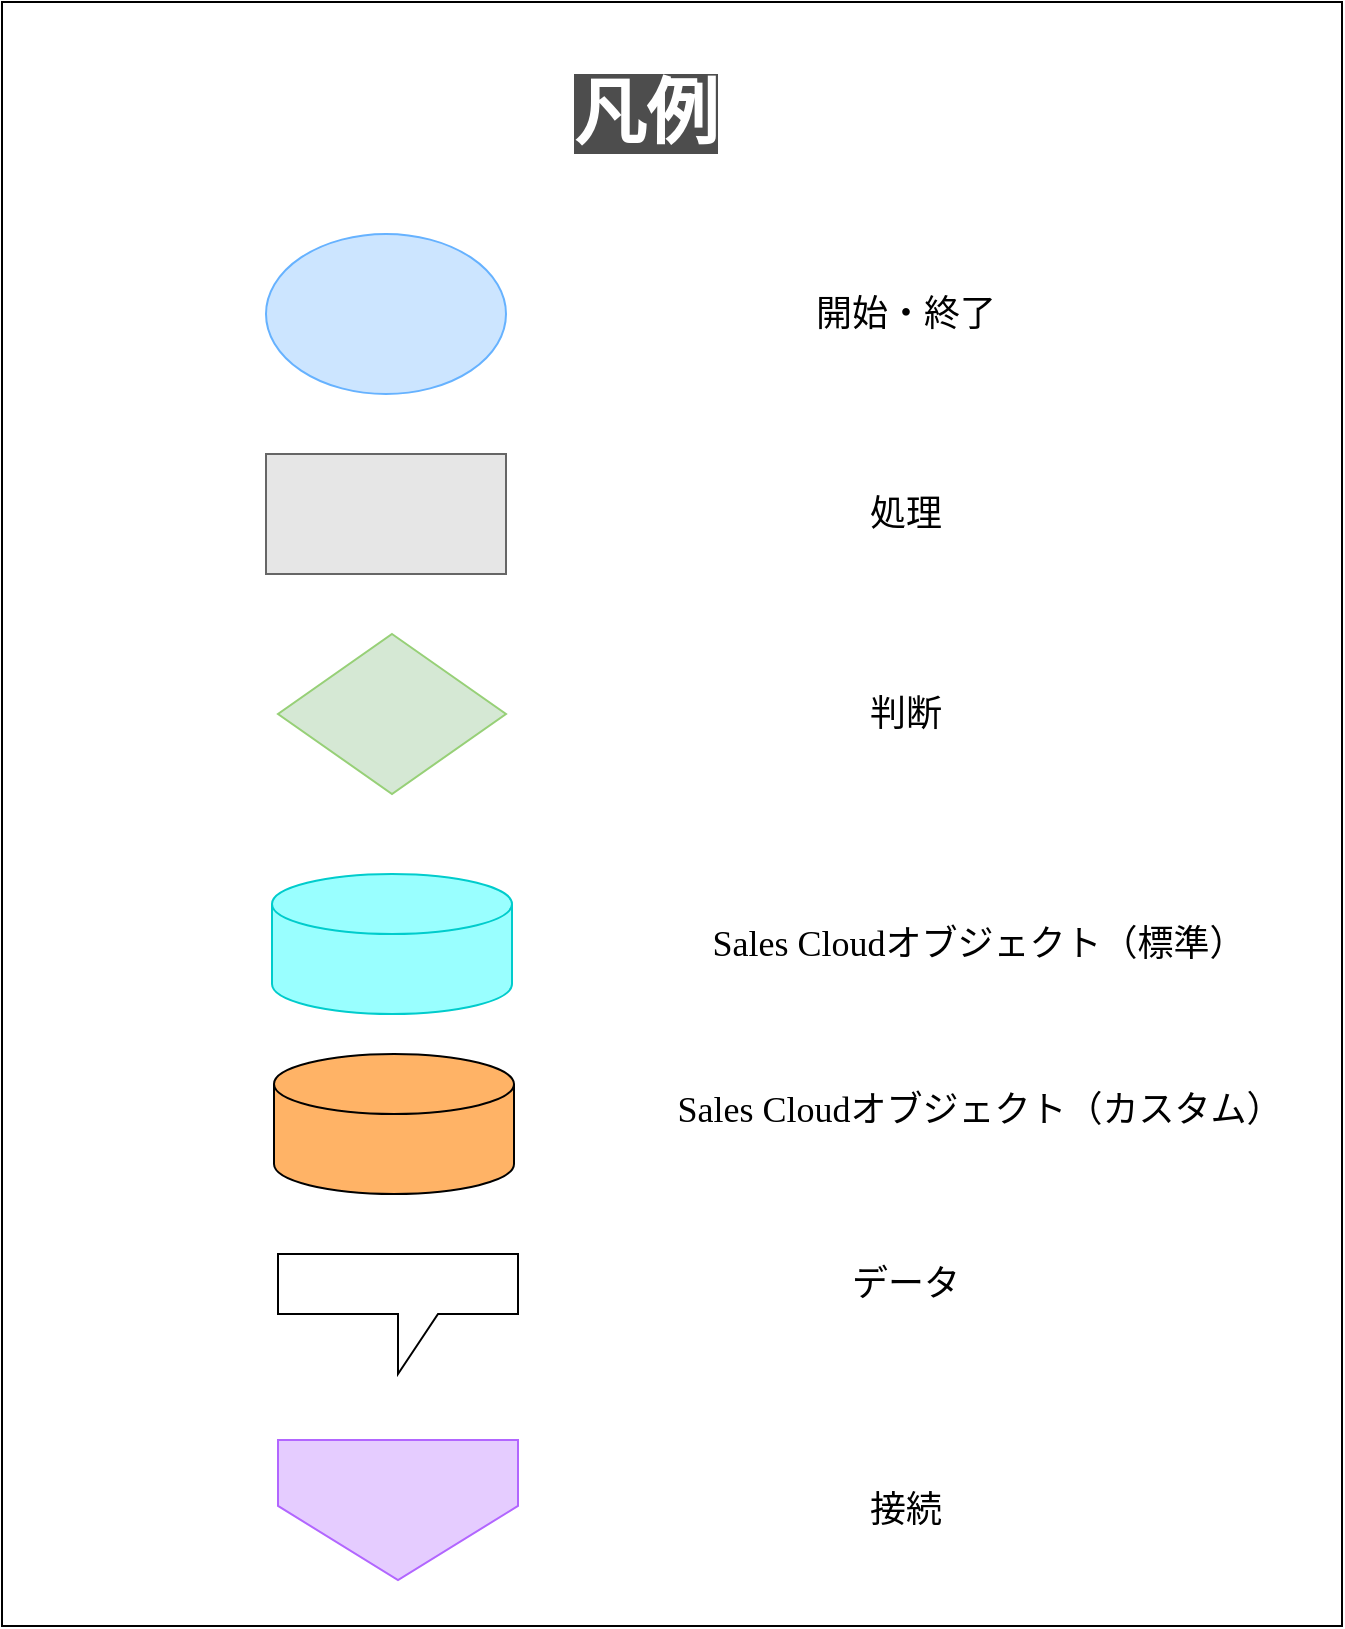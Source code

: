 <mxfile version="21.5.0" type="github" pages="6">
  <diagram id="mi3WjdDZGtC-VfzJtJH9" name="凡例">
    <mxGraphModel dx="1588" dy="2137" grid="1" gridSize="10" guides="1" tooltips="1" connect="1" arrows="1" fold="1" page="1" pageScale="1" pageWidth="827" pageHeight="1169" math="0" shadow="0">
      <root>
        <mxCell id="0" />
        <mxCell id="1" parent="0" />
        <mxCell id="95fKoSYgu_-Y0NN4SfjF-1" value="&lt;p style=&quot;line-height: 120%;&quot;&gt;&lt;br&gt;&lt;/p&gt;" style="whiteSpace=wrap;html=1;fillColor=#FFFFFF;fontFamily=メイリオ;" parent="1" vertex="1">
          <mxGeometry x="78" y="-1169" width="670" height="812" as="geometry" />
        </mxCell>
        <mxCell id="95fKoSYgu_-Y0NN4SfjF-3" value="&lt;font color=&quot;#ffffff&quot; style=&quot;font-size: 36px; background-color: rgb(77, 77, 77);&quot;&gt;凡例&lt;/font&gt;" style="text;strokeColor=none;align=center;fillColor=none;html=1;verticalAlign=middle;whiteSpace=wrap;rounded=0;fontStyle=1;horizontal=1;fontFamily=メイリオ;" parent="1" vertex="1">
          <mxGeometry x="330" y="-1123" width="140" height="20" as="geometry" />
        </mxCell>
        <mxCell id="95fKoSYgu_-Y0NN4SfjF-5" value="" style="ellipse;whiteSpace=wrap;html=1;fontFamily=メイリオ;fillColor=#CCE5FF;strokeColor=#66B2FF;" parent="1" vertex="1">
          <mxGeometry x="210" y="-1053" width="120" height="80" as="geometry" />
        </mxCell>
        <mxCell id="UYdisq44HRvo9MOztmVh-1" value="&lt;font style=&quot;font-size: 18px;&quot;&gt;開始・終了&lt;/font&gt;" style="text;strokeColor=none;align=center;fillColor=none;html=1;verticalAlign=middle;whiteSpace=wrap;rounded=0;fontFamily=メイリオ;" parent="1" vertex="1">
          <mxGeometry x="470" y="-1028" width="120" height="30" as="geometry" />
        </mxCell>
        <mxCell id="UYdisq44HRvo9MOztmVh-2" value="" style="rounded=0;whiteSpace=wrap;html=1;fillColor=#E6E6E6;fontFamily=メイリオ;strokeColor=#666666;" parent="1" vertex="1">
          <mxGeometry x="210" y="-943" width="120" height="60" as="geometry" />
        </mxCell>
        <mxCell id="UYdisq44HRvo9MOztmVh-3" value="&lt;font style=&quot;font-size: 18px;&quot;&gt;処理&lt;/font&gt;" style="text;strokeColor=none;align=center;fillColor=none;html=1;verticalAlign=middle;whiteSpace=wrap;rounded=0;fontFamily=メイリオ;" parent="1" vertex="1">
          <mxGeometry x="470" y="-928" width="120" height="30" as="geometry" />
        </mxCell>
        <mxCell id="UYdisq44HRvo9MOztmVh-7" value="" style="rhombus;whiteSpace=wrap;html=1;fillColor=#D5E8D4;fontFamily=メイリオ;strokeColor=#97D077;" parent="1" vertex="1">
          <mxGeometry x="216" y="-853" width="114" height="80" as="geometry" />
        </mxCell>
        <mxCell id="UYdisq44HRvo9MOztmVh-8" value="&lt;span style=&quot;font-size: 18px;&quot;&gt;判断&lt;/span&gt;" style="text;strokeColor=none;align=center;fillColor=none;html=1;verticalAlign=middle;whiteSpace=wrap;rounded=0;fontFamily=メイリオ;" parent="1" vertex="1">
          <mxGeometry x="470" y="-828" width="120" height="30" as="geometry" />
        </mxCell>
        <mxCell id="6vsag00mPE-j-pG3ZVVu-1" value="" style="shape=cylinder3;whiteSpace=wrap;html=1;boundedLbl=1;backgroundOutline=1;size=15;fillColor=#99FFFF;fontFamily=メイリオ;strokeColor=#00CCCC;" parent="1" vertex="1">
          <mxGeometry x="213" y="-733" width="120" height="70" as="geometry" />
        </mxCell>
        <mxCell id="6vsag00mPE-j-pG3ZVVu-2" value="&lt;span style=&quot;font-size: 18px;&quot;&gt;Sales Cloudオブジェクト（標準）&lt;br&gt;&lt;/span&gt;" style="text;strokeColor=none;align=center;fillColor=none;html=1;verticalAlign=middle;whiteSpace=wrap;rounded=0;fontFamily=メイリオ;" parent="1" vertex="1">
          <mxGeometry x="417" y="-713" width="299" height="30" as="geometry" />
        </mxCell>
        <mxCell id="XNMOZ26pVQvT2_XfTCiq-1" value="" style="shape=callout;whiteSpace=wrap;html=1;perimeter=calloutPerimeter;base=20;fontFamily=メイリオ;" parent="1" vertex="1">
          <mxGeometry x="216" y="-543" width="120" height="60" as="geometry" />
        </mxCell>
        <mxCell id="XNMOZ26pVQvT2_XfTCiq-2" value="&lt;span style=&quot;font-size: 18px;&quot;&gt;データ&lt;/span&gt;" style="text;strokeColor=none;align=center;fillColor=none;html=1;verticalAlign=middle;whiteSpace=wrap;rounded=0;fontFamily=メイリオ;" parent="1" vertex="1">
          <mxGeometry x="417" y="-543" width="226" height="30" as="geometry" />
        </mxCell>
        <mxCell id="Jw4MGq_xxbuSXlyFqfY4-1" value="" style="shape=cylinder3;whiteSpace=wrap;html=1;boundedLbl=1;backgroundOutline=1;size=15;fillColor=#FFB366;fontFamily=メイリオ;" parent="1" vertex="1">
          <mxGeometry x="214" y="-643" width="120" height="70" as="geometry" />
        </mxCell>
        <mxCell id="Jw4MGq_xxbuSXlyFqfY4-2" value="&lt;span style=&quot;font-size: 18px;&quot;&gt;Sales Cloudオブジェクト（カスタム）&lt;br&gt;&lt;/span&gt;" style="text;strokeColor=none;align=center;fillColor=none;html=1;verticalAlign=middle;whiteSpace=wrap;rounded=0;fontFamily=メイリオ;" parent="1" vertex="1">
          <mxGeometry x="388.5" y="-630" width="356" height="30" as="geometry" />
        </mxCell>
        <mxCell id="EYXO-JKv2oKsjgmePvWF-2" value="" style="shape=offPageConnector;whiteSpace=wrap;html=1;size=0.529;fillColor=#E5CCFF;fontFamily=メイリオ;strokeColor=#B266FF;" parent="1" vertex="1">
          <mxGeometry x="216" y="-450" width="120" height="70" as="geometry" />
        </mxCell>
        <mxCell id="EYXO-JKv2oKsjgmePvWF-3" value="&lt;span style=&quot;font-size: 18px;&quot;&gt;接続&lt;/span&gt;" style="text;strokeColor=none;align=center;fillColor=none;html=1;verticalAlign=middle;whiteSpace=wrap;rounded=0;fontFamily=メイリオ;" parent="1" vertex="1">
          <mxGeometry x="417" y="-430" width="226" height="30" as="geometry" />
        </mxCell>
      </root>
    </mxGraphModel>
  </diagram>
  <diagram name="アタックリスト作成" id="6XdwqxCeYwe2rvfDVIGw">
    <mxGraphModel dx="993" dy="1774" grid="1" gridSize="10" guides="1" tooltips="1" connect="1" arrows="1" fold="1" page="1" pageScale="1" pageWidth="827" pageHeight="1169" math="0" shadow="0">
      <root>
        <mxCell id="0" />
        <mxCell id="1" parent="0" />
        <mxCell id="608KYR4JvQiETF1U95zd-5" value="1. アタックリスト作成" style="swimlane;childLayout=stackLayout;resizeParent=1;resizeParentMax=0;startSize=20;html=1;fontFamily=メイリオ;fontSize=12;" parent="1" vertex="1">
          <mxGeometry x="99" y="-1160" width="630" height="710" as="geometry" />
        </mxCell>
        <mxCell id="608KYR4JvQiETF1U95zd-6" value="顧客" style="swimlane;startSize=40;html=1;fontFamily=メイリオ;fontSize=12;" parent="608KYR4JvQiETF1U95zd-5" vertex="1">
          <mxGeometry y="20" width="120" height="690" as="geometry" />
        </mxCell>
        <mxCell id="608KYR4JvQiETF1U95zd-7" value="営業本部&lt;br style=&quot;font-size: 12px;&quot;&gt;（事業会社部・SIer部）" style="swimlane;startSize=40;html=1;fontFamily=メイリオ;fontSize=12;" parent="608KYR4JvQiETF1U95zd-5" vertex="1">
          <mxGeometry x="120" y="20" width="510" height="690" as="geometry" />
        </mxCell>
        <mxCell id="kXIwymxZ-uPz5wmt4d56-1" value="&lt;font style=&quot;font-size: 12px;&quot;&gt;開始&lt;/font&gt;" style="ellipse;whiteSpace=wrap;html=1;fillColor=#CCE5FF;strokeColor=#66B2FF;fontFamily=メイリオ;fontSize=12;" parent="608KYR4JvQiETF1U95zd-7" vertex="1">
          <mxGeometry x="273" y="50" width="100" height="60" as="geometry" />
        </mxCell>
        <mxCell id="zUYAqePIwqvD1rjFFIvs-3" value="問い合わせ" style="rounded=0;whiteSpace=wrap;html=1;fillColor=#E6E6E6;fontFamily=メイリオ;strokeColor=#666666;fontSize=12;" parent="1" vertex="1">
          <mxGeometry x="109" y="-977.5" width="105" height="50" as="geometry" />
        </mxCell>
        <mxCell id="76PsD19tWAgGo87m4cR1-3" style="edgeStyle=orthogonalEdgeStyle;rounded=0;orthogonalLoop=1;jettySize=auto;html=1;exitX=0.5;exitY=1;exitDx=0;exitDy=0;entryX=0.5;entryY=0;entryDx=0;entryDy=0;fontFamily=メイリオ;fontSize=12;" parent="1" source="608KYR4JvQiETF1U95zd-12" target="DLMjE2xzAu9vAeAxNtfu-1" edge="1">
          <mxGeometry relative="1" as="geometry">
            <mxPoint x="440" y="-710.0" as="targetPoint" />
            <Array as="points">
              <mxPoint x="304" y="-790" />
              <mxPoint x="439" y="-790" />
            </Array>
          </mxGeometry>
        </mxCell>
        <mxCell id="608KYR4JvQiETF1U95zd-12" value="問い合わせ対応" style="rounded=0;whiteSpace=wrap;html=1;fillColor=#E6E6E6;fontFamily=メイリオ;strokeColor=#666666;fontSize=12;" parent="1" vertex="1">
          <mxGeometry x="249" y="-892.5" width="105" height="50" as="geometry" />
        </mxCell>
        <mxCell id="608KYR4JvQiETF1U95zd-16" value="&lt;span style=&quot;font-size: 12px;&quot;&gt;&lt;span style=&quot;font-size: 12px;&quot;&gt;見込み客&lt;/span&gt;&lt;/span&gt;" style="shape=cylinder3;whiteSpace=wrap;html=1;boundedLbl=1;backgroundOutline=1;size=15;fillColor=#CCFFFF;fontFamily=メイリオ;strokeColor=#00CCCC;fontStyle=0;fontSize=12;" parent="1" vertex="1">
          <mxGeometry x="244" y="-662.5" width="100" height="60" as="geometry" />
        </mxCell>
        <mxCell id="608KYR4JvQiETF1U95zd-19" value="終了" style="ellipse;whiteSpace=wrap;html=1;fontFamily=メイリオ;fillColor=#CCE5FF;strokeColor=#66B2FF;fontSize=12;" parent="1" vertex="1">
          <mxGeometry x="391" y="-592.5" width="100" height="60" as="geometry" />
        </mxCell>
        <mxCell id="76PsD19tWAgGo87m4cR1-2" style="edgeStyle=orthogonalEdgeStyle;rounded=0;orthogonalLoop=1;jettySize=auto;html=1;exitX=0.5;exitY=1;exitDx=0;exitDy=0;entryX=0.5;entryY=0;entryDx=0;entryDy=0;fontFamily=メイリオ;fontSize=12;" parent="1" source="zUYAqePIwqvD1rjFFIvs-5" target="DLMjE2xzAu9vAeAxNtfu-1" edge="1">
          <mxGeometry relative="1" as="geometry">
            <Array as="points">
              <mxPoint x="539" y="-790" />
              <mxPoint x="439" y="-790" />
            </Array>
          </mxGeometry>
        </mxCell>
        <mxCell id="zUYAqePIwqvD1rjFFIvs-5" value="リード選定" style="rounded=0;whiteSpace=wrap;html=1;fillColor=#E6E6E6;fontFamily=メイリオ;strokeColor=#666666;fontSize=12;" parent="1" vertex="1">
          <mxGeometry x="489" y="-972.5" width="105" height="50" as="geometry" />
        </mxCell>
        <mxCell id="DLMjE2xzAu9vAeAxNtfu-2" style="edgeStyle=orthogonalEdgeStyle;rounded=0;orthogonalLoop=1;jettySize=auto;html=1;exitX=0;exitY=0.5;exitDx=0;exitDy=0;entryX=0.5;entryY=0;entryDx=0;entryDy=0;entryPerimeter=0;dashed=1;fontFamily=メイリオ;fontSize=12;" parent="1" source="DLMjE2xzAu9vAeAxNtfu-1" target="608KYR4JvQiETF1U95zd-16" edge="1">
          <mxGeometry relative="1" as="geometry" />
        </mxCell>
        <mxCell id="DLMjE2xzAu9vAeAxNtfu-3" style="edgeStyle=orthogonalEdgeStyle;rounded=0;orthogonalLoop=1;jettySize=auto;html=1;exitX=0.5;exitY=1;exitDx=0;exitDy=0;entryX=0.5;entryY=0;entryDx=0;entryDy=0;fontFamily=メイリオ;fontSize=12;" parent="1" source="DLMjE2xzAu9vAeAxNtfu-1" target="608KYR4JvQiETF1U95zd-19" edge="1">
          <mxGeometry relative="1" as="geometry" />
        </mxCell>
        <mxCell id="DLMjE2xzAu9vAeAxNtfu-1" value="アタックリスト&lt;br style=&quot;font-size: 12px;&quot;&gt;作成" style="rounded=0;whiteSpace=wrap;html=1;fillColor=#E6E6E6;fontFamily=メイリオ;strokeColor=#666666;fontSize=12;" parent="1" vertex="1">
          <mxGeometry x="389" y="-712.5" width="105" height="50" as="geometry" />
        </mxCell>
        <mxCell id="Phdh-2RtE9i5l27z3xSZ-4" value="&lt;div style=&quot;text-align: left; font-size: 12px;&quot;&gt;&lt;span style=&quot;background-color: initial; font-size: 12px;&quot;&gt;【会社情報】&lt;/span&gt;&lt;/div&gt;&lt;div style=&quot;text-align: left; font-size: 12px;&quot;&gt;&lt;span style=&quot;background-color: initial; font-size: 12px;&quot;&gt;・区分&lt;/span&gt;&lt;/div&gt;&lt;div style=&quot;text-align: left; font-size: 12px;&quot;&gt;&lt;span style=&quot;background-color: initial; font-size: 12px;&quot;&gt;・ステータス＝Non&lt;/span&gt;&lt;/div&gt;&lt;div style=&quot;text-align: left; font-size: 12px;&quot;&gt;&lt;span style=&quot;background-color: initial; font-size: 12px;&quot;&gt;・会社名&lt;/span&gt;&lt;/div&gt;&lt;div style=&quot;text-align: left; font-size: 12px;&quot;&gt;&lt;span style=&quot;background-color: initial; font-size: 12px;&quot;&gt;・電話番号&lt;/span&gt;&lt;/div&gt;&lt;div style=&quot;text-align: left; font-size: 12px;&quot;&gt;&lt;span style=&quot;background-color: initial; font-size: 12px;&quot;&gt;・FAX番号&lt;/span&gt;&lt;/div&gt;&lt;div style=&quot;text-align: left; font-size: 12px;&quot;&gt;&lt;span style=&quot;background-color: initial; font-size: 12px;&quot;&gt;・住所&lt;/span&gt;&lt;/div&gt;&lt;div style=&quot;text-align: left; font-size: 12px;&quot;&gt;&lt;span style=&quot;background-color: initial; font-size: 12px;&quot;&gt;・資本金&lt;/span&gt;&lt;/div&gt;&lt;div style=&quot;text-align: left; font-size: 12px;&quot;&gt;&lt;span style=&quot;background-color: initial; font-size: 12px;&quot;&gt;・売上高&lt;/span&gt;&lt;/div&gt;&lt;div style=&quot;text-align: left; font-size: 12px;&quot;&gt;&lt;br style=&quot;font-size: 12px;&quot;&gt;&lt;/div&gt;&lt;div style=&quot;text-align: left; font-size: 12px;&quot;&gt;&lt;span style=&quot;background-color: initial; font-size: 12px;&quot;&gt;【担当者情報】&lt;/span&gt;&lt;/div&gt;&lt;div style=&quot;text-align: left; font-size: 12px;&quot;&gt;&lt;span style=&quot;background-color: initial; font-size: 12px;&quot;&gt;・氏名&lt;/span&gt;&lt;/div&gt;&lt;div style=&quot;text-align: left; font-size: 12px;&quot;&gt;&lt;span style=&quot;background-color: initial; font-size: 12px;&quot;&gt;・メールアドレス&lt;/span&gt;&lt;/div&gt;&lt;div style=&quot;text-align: left; font-size: 12px;&quot;&gt;&lt;span style=&quot;background-color: initial; font-size: 12px;&quot;&gt;・電話番号&lt;/span&gt;&lt;/div&gt;&lt;div style=&quot;text-align: left; font-size: 12px;&quot;&gt;&lt;span style=&quot;background-color: initial; font-size: 12px;&quot;&gt;・部署名&lt;/span&gt;&lt;/div&gt;&lt;div style=&quot;text-align: left; font-size: 12px;&quot;&gt;&lt;span style=&quot;background-color: initial; font-size: 12px;&quot;&gt;・役職&lt;/span&gt;&lt;/div&gt;&lt;div style=&quot;text-align: left; font-size: 12px;&quot;&gt;&lt;span style=&quot;background-color: initial; font-size: 12px;&quot;&gt;・リードソース&lt;/span&gt;&lt;/div&gt;" style="shape=callout;whiteSpace=wrap;html=1;perimeter=calloutPerimeter;direction=north;base=20;size=30;position=0.44;position2=0.41;fontFamily=メイリオ;fontSize=12;" parent="1" vertex="1">
          <mxGeometry x="109" y="-791" width="160" height="270" as="geometry" />
        </mxCell>
        <mxCell id="QSImZafnb6kRyXETiFEC-1" value="・Web検索&lt;br style=&quot;font-size: 12px;&quot;&gt;・問い合わせ&lt;br style=&quot;font-size: 12px;&quot;&gt;・紹介&lt;br style=&quot;font-size: 12px;&quot;&gt;・名刺交換&lt;br style=&quot;font-size: 12px;&quot;&gt;・個人コネクション&lt;br style=&quot;font-size: 12px;&quot;&gt;・リスト購入&lt;br style=&quot;font-size: 12px;&quot;&gt;" style="shape=callout;whiteSpace=wrap;html=1;perimeter=calloutPerimeter;position2=0.58;direction=south;align=left;size=20;position=0.19;fontFamily=メイリオ;fontSize=12;" parent="1" vertex="1">
          <mxGeometry x="570" y="-1028" width="149" height="120" as="geometry" />
        </mxCell>
        <mxCell id="76PsD19tWAgGo87m4cR1-1" style="edgeStyle=orthogonalEdgeStyle;rounded=0;orthogonalLoop=1;jettySize=auto;html=1;exitX=0.5;exitY=1;exitDx=0;exitDy=0;entryX=0;entryY=0.5;entryDx=0;entryDy=0;fontFamily=メイリオ;fontSize=12;" parent="1" source="zUYAqePIwqvD1rjFFIvs-3" target="608KYR4JvQiETF1U95zd-12" edge="1">
          <mxGeometry relative="1" as="geometry" />
        </mxCell>
        <mxCell id="kXIwymxZ-uPz5wmt4d56-2" style="edgeStyle=orthogonalEdgeStyle;rounded=0;orthogonalLoop=1;jettySize=auto;html=1;exitX=0.5;exitY=1;exitDx=0;exitDy=0;entryX=0.5;entryY=0;entryDx=0;entryDy=0;fontFamily=メイリオ;fontSize=12;" parent="1" source="kXIwymxZ-uPz5wmt4d56-1" target="zUYAqePIwqvD1rjFFIvs-5" edge="1">
          <mxGeometry relative="1" as="geometry" />
        </mxCell>
      </root>
    </mxGraphModel>
  </diagram>
  <diagram id="wA_WfhvIzHAYOIYMTL-6" name="ヒアリング～案件">
    <mxGraphModel dx="1323" dy="1976" grid="1" gridSize="10" guides="1" tooltips="1" connect="1" arrows="1" fold="1" page="1" pageScale="1" pageWidth="827" pageHeight="1169" math="0" shadow="0">
      <root>
        <mxCell id="0" />
        <mxCell id="1" parent="0" />
        <mxCell id="rGDoeIxgfBtDnVqb5YUB-33" value="ヒアリング～案件" style="swimlane;childLayout=stackLayout;resizeParent=1;resizeParentMax=0;startSize=20;html=1;fontFamily=メイリオ;fontSize=12;" parent="1" vertex="1">
          <mxGeometry x="37" y="-1169" width="752.5" height="1730" as="geometry" />
        </mxCell>
        <mxCell id="rGDoeIxgfBtDnVqb5YUB-34" value="顧客" style="swimlane;startSize=39;html=1;fontFamily=メイリオ;fontSize=12;" parent="rGDoeIxgfBtDnVqb5YUB-33" vertex="1">
          <mxGeometry y="20" width="230" height="1710" as="geometry" />
        </mxCell>
        <mxCell id="rGDoeIxgfBtDnVqb5YUB-42" value="ヒアリング対応" style="rounded=0;whiteSpace=wrap;html=1;fillColor=#E6E6E6;fontFamily=メイリオ;strokeColor=#666666;fontSize=12;" parent="rGDoeIxgfBtDnVqb5YUB-34" vertex="1">
          <mxGeometry x="61.37" y="1069" width="105" height="50" as="geometry" />
        </mxCell>
        <mxCell id="rGDoeIxgfBtDnVqb5YUB-43" value="引き合い発生" style="rhombus;whiteSpace=wrap;html=1;fillColor=#D5E8D4;fontFamily=メイリオ;strokeColor=#97D077;fontSize=12;" parent="rGDoeIxgfBtDnVqb5YUB-34" vertex="1">
          <mxGeometry x="60.37" y="1209" width="105" height="60" as="geometry" />
        </mxCell>
        <mxCell id="rGDoeIxgfBtDnVqb5YUB-41" style="edgeStyle=orthogonalEdgeStyle;rounded=0;orthogonalLoop=1;jettySize=auto;html=1;exitX=0.5;exitY=1;exitDx=0;exitDy=0;entryX=0.5;entryY=0;entryDx=0;entryDy=0;fontFamily=メイリオ;fontSize=12;" parent="rGDoeIxgfBtDnVqb5YUB-34" source="rGDoeIxgfBtDnVqb5YUB-42" target="rGDoeIxgfBtDnVqb5YUB-43" edge="1">
          <mxGeometry relative="1" as="geometry" />
        </mxCell>
        <mxCell id="rGDoeIxgfBtDnVqb5YUB-39" value="アポイントメント&lt;br style=&quot;font-size: 12px;&quot;&gt;調整対応" style="rounded=0;whiteSpace=wrap;html=1;fillColor=#E6E6E6;fontFamily=メイリオ;strokeColor=#666666;fontSize=12;" parent="rGDoeIxgfBtDnVqb5YUB-34" vertex="1">
          <mxGeometry x="61.62" y="499" width="105" height="50" as="geometry" />
        </mxCell>
        <mxCell id="rGDoeIxgfBtDnVqb5YUB-40" value="ヒアリング&lt;br style=&quot;font-size: 12px;&quot;&gt;受け入れ" style="rhombus;whiteSpace=wrap;html=1;fillColor=#D5E8D4;fontFamily=メイリオ;strokeColor=#97D077;fontSize=12;" parent="rGDoeIxgfBtDnVqb5YUB-34" vertex="1">
          <mxGeometry x="61.37" y="651" width="105" height="60" as="geometry" />
        </mxCell>
        <mxCell id="rGDoeIxgfBtDnVqb5YUB-38" style="edgeStyle=orthogonalEdgeStyle;rounded=0;orthogonalLoop=1;jettySize=auto;html=1;exitX=0.5;exitY=1;exitDx=0;exitDy=0;fontFamily=メイリオ;fontSize=12;" parent="rGDoeIxgfBtDnVqb5YUB-34" source="rGDoeIxgfBtDnVqb5YUB-39" target="rGDoeIxgfBtDnVqb5YUB-40" edge="1">
          <mxGeometry relative="1" as="geometry" />
        </mxCell>
        <mxCell id="_drU96_HndaHjP7uQXxD-8" value="No" style="edgeStyle=orthogonalEdgeStyle;rounded=0;orthogonalLoop=1;jettySize=auto;html=1;exitX=1;exitY=0.5;exitDx=0;exitDy=0;entryX=0;entryY=0.5;entryDx=0;entryDy=0;fontFamily=メイリオ;fontSize=12;" parent="rGDoeIxgfBtDnVqb5YUB-33" source="rGDoeIxgfBtDnVqb5YUB-43" target="_drU96_HndaHjP7uQXxD-7" edge="1">
          <mxGeometry x="-0.583" y="-1" relative="1" as="geometry">
            <mxPoint as="offset" />
          </mxGeometry>
        </mxCell>
        <mxCell id="_drU96_HndaHjP7uQXxD-10" style="edgeStyle=orthogonalEdgeStyle;rounded=0;orthogonalLoop=1;jettySize=auto;html=1;exitX=1;exitY=0.5;exitDx=0;exitDy=0;entryX=0.5;entryY=0;entryDx=0;entryDy=0;entryPerimeter=0;dashed=1;fontFamily=メイリオ;fontSize=12;" parent="rGDoeIxgfBtDnVqb5YUB-33" source="_drU96_HndaHjP7uQXxD-7" target="_drU96_HndaHjP7uQXxD-9" edge="1">
          <mxGeometry relative="1" as="geometry" />
        </mxCell>
        <mxCell id="Yj6vm1d4VAAjg2HxNcbo-24" value="Yes" style="edgeStyle=orthogonalEdgeStyle;rounded=0;orthogonalLoop=1;jettySize=auto;html=1;exitX=0.5;exitY=1;exitDx=0;exitDy=0;entryX=0.5;entryY=0;entryDx=0;entryDy=0;fontFamily=メイリオ;fontSize=12;" parent="rGDoeIxgfBtDnVqb5YUB-33" source="rGDoeIxgfBtDnVqb5YUB-43" target="rGDoeIxgfBtDnVqb5YUB-61" edge="1">
          <mxGeometry x="-0.791" relative="1" as="geometry">
            <Array as="points">
              <mxPoint x="114" y="1481" />
              <mxPoint x="389" y="1481" />
            </Array>
            <mxPoint as="offset" />
          </mxGeometry>
        </mxCell>
        <mxCell id="rGDoeIxgfBtDnVqb5YUB-35" value="営業本部&lt;br style=&quot;font-size: 12px;&quot;&gt;（事業会社部・SIer部）" style="swimlane;startSize=39;html=1;fontFamily=メイリオ;fontStyle=1;fontSize=12;" parent="rGDoeIxgfBtDnVqb5YUB-33" vertex="1">
          <mxGeometry x="230" y="20" width="302.5" height="1710" as="geometry" />
        </mxCell>
        <mxCell id="rGDoeIxgfBtDnVqb5YUB-51" value="終了" style="ellipse;whiteSpace=wrap;html=1;fontFamily=メイリオ;fillColor=#CCE5FF;strokeColor=#66B2FF;fontSize=12;" parent="rGDoeIxgfBtDnVqb5YUB-35" vertex="1">
          <mxGeometry x="109.75" y="780" width="100" height="60" as="geometry" />
        </mxCell>
        <mxCell id="rGDoeIxgfBtDnVqb5YUB-53" value="アタック先&lt;br style=&quot;font-size: 12px;&quot;&gt;情報収集" style="rounded=0;whiteSpace=wrap;html=1;fillColor=#E6E6E6;fontFamily=メイリオ;strokeColor=#666666;fontSize=12;" parent="rGDoeIxgfBtDnVqb5YUB-35" vertex="1">
          <mxGeometry x="105.5" y="879" width="105" height="50" as="geometry" />
        </mxCell>
        <mxCell id="_drU96_HndaHjP7uQXxD-4" style="edgeStyle=orthogonalEdgeStyle;rounded=0;orthogonalLoop=1;jettySize=auto;html=1;exitX=0.5;exitY=1;exitDx=0;exitDy=0;entryX=0.5;entryY=0;entryDx=0;entryDy=0;fontFamily=メイリオ;fontSize=12;" parent="rGDoeIxgfBtDnVqb5YUB-35" source="rGDoeIxgfBtDnVqb5YUB-54" target="_drU96_HndaHjP7uQXxD-3" edge="1">
          <mxGeometry relative="1" as="geometry" />
        </mxCell>
        <mxCell id="rGDoeIxgfBtDnVqb5YUB-54" value="空要員&lt;br style=&quot;font-size: 12px;&quot;&gt;スキル把握" style="rounded=0;whiteSpace=wrap;html=1;fillColor=#E6E6E6;fontFamily=メイリオ;strokeColor=#666666;fontSize=12;" parent="rGDoeIxgfBtDnVqb5YUB-35" vertex="1">
          <mxGeometry x="105.25" y="969" width="105" height="50" as="geometry" />
        </mxCell>
        <mxCell id="rGDoeIxgfBtDnVqb5YUB-52" style="edgeStyle=orthogonalEdgeStyle;rounded=0;orthogonalLoop=1;jettySize=auto;html=1;exitX=0.5;exitY=1;exitDx=0;exitDy=0;entryX=0.5;entryY=0;entryDx=0;entryDy=0;fontFamily=メイリオ;fontSize=12;" parent="rGDoeIxgfBtDnVqb5YUB-35" source="rGDoeIxgfBtDnVqb5YUB-53" target="rGDoeIxgfBtDnVqb5YUB-54" edge="1">
          <mxGeometry relative="1" as="geometry" />
        </mxCell>
        <mxCell id="_drU96_HndaHjP7uQXxD-1" style="edgeStyle=orthogonalEdgeStyle;rounded=0;orthogonalLoop=1;jettySize=auto;html=1;exitX=0.5;exitY=1;exitDx=0;exitDy=0;entryX=0.5;entryY=0;entryDx=0;entryDy=0;fontFamily=メイリオ;fontSize=12;" parent="rGDoeIxgfBtDnVqb5YUB-35" source="oq34dmRI6zFOs6xwOAJq-8" target="rGDoeIxgfBtDnVqb5YUB-51" edge="1">
          <mxGeometry relative="1" as="geometry" />
        </mxCell>
        <mxCell id="oq34dmRI6zFOs6xwOAJq-8" value="アタックリスト&lt;br style=&quot;font-size: 12px;&quot;&gt;情報更新" style="rounded=0;whiteSpace=wrap;html=1;fillColor=#E6E6E6;fontFamily=メイリオ;strokeColor=#666666;fontSize=12;" parent="rGDoeIxgfBtDnVqb5YUB-35" vertex="1">
          <mxGeometry x="107" y="656" width="105" height="50" as="geometry" />
        </mxCell>
        <mxCell id="_drU96_HndaHjP7uQXxD-3" value="ヒアリング" style="rounded=0;whiteSpace=wrap;html=1;fillColor=#E6E6E6;fontFamily=メイリオ;strokeColor=#666666;fontSize=12;" parent="rGDoeIxgfBtDnVqb5YUB-35" vertex="1">
          <mxGeometry x="105.25" y="1069" width="105" height="50" as="geometry" />
        </mxCell>
        <mxCell id="rGDoeIxgfBtDnVqb5YUB-58" value="アポイントメント&lt;br style=&quot;font-size: 12px;&quot;&gt;調整&lt;br style=&quot;font-size: 12px;&quot;&gt;（電話・メール）" style="rounded=0;whiteSpace=wrap;html=1;fillColor=#E6E6E6;fontFamily=メイリオ;strokeColor=#666666;fontSize=12;" parent="rGDoeIxgfBtDnVqb5YUB-35" vertex="1">
          <mxGeometry x="107.25" y="499" width="105" height="50" as="geometry" />
        </mxCell>
        <mxCell id="rGDoeIxgfBtDnVqb5YUB-67" value="開始" style="ellipse;whiteSpace=wrap;html=1;fontFamily=メイリオ;fillColor=#CCE5FF;strokeColor=#66B2FF;fontSize=12;" parent="rGDoeIxgfBtDnVqb5YUB-35" vertex="1">
          <mxGeometry x="110" y="79" width="100" height="60" as="geometry" />
        </mxCell>
        <mxCell id="rGDoeIxgfBtDnVqb5YUB-69" value="アタック先&lt;br style=&quot;font-size: 12px;&quot;&gt;情報収集" style="rounded=0;whiteSpace=wrap;html=1;fillColor=#E6E6E6;fontFamily=メイリオ;strokeColor=#666666;fontSize=12;" parent="rGDoeIxgfBtDnVqb5YUB-35" vertex="1">
          <mxGeometry x="107.25" y="179" width="105" height="50" as="geometry" />
        </mxCell>
        <mxCell id="rGDoeIxgfBtDnVqb5YUB-66" style="edgeStyle=orthogonalEdgeStyle;rounded=0;orthogonalLoop=1;jettySize=auto;html=1;exitX=0.5;exitY=1;exitDx=0;exitDy=0;entryX=0.5;entryY=0;entryDx=0;entryDy=0;fontFamily=メイリオ;fontSize=12;" parent="rGDoeIxgfBtDnVqb5YUB-35" source="rGDoeIxgfBtDnVqb5YUB-67" target="rGDoeIxgfBtDnVqb5YUB-69" edge="1">
          <mxGeometry relative="1" as="geometry" />
        </mxCell>
        <mxCell id="rGDoeIxgfBtDnVqb5YUB-70" style="edgeStyle=orthogonalEdgeStyle;rounded=0;orthogonalLoop=1;jettySize=auto;html=1;exitX=0.5;exitY=1;exitDx=0;exitDy=0;entryX=0.5;entryY=0;entryDx=0;entryDy=0;fontFamily=メイリオ;fontSize=12;" parent="rGDoeIxgfBtDnVqb5YUB-35" source="rGDoeIxgfBtDnVqb5YUB-71" target="rGDoeIxgfBtDnVqb5YUB-58" edge="1">
          <mxGeometry relative="1" as="geometry" />
        </mxCell>
        <mxCell id="rGDoeIxgfBtDnVqb5YUB-71" value="空要員&lt;br style=&quot;font-size: 12px;&quot;&gt;スキル把握" style="rounded=0;whiteSpace=wrap;html=1;fillColor=#E6E6E6;fontFamily=メイリオ;strokeColor=#666666;fontSize=12;" parent="rGDoeIxgfBtDnVqb5YUB-35" vertex="1">
          <mxGeometry x="107.25" y="289" width="105" height="50" as="geometry" />
        </mxCell>
        <mxCell id="rGDoeIxgfBtDnVqb5YUB-68" style="edgeStyle=orthogonalEdgeStyle;rounded=0;orthogonalLoop=1;jettySize=auto;html=1;exitX=0.5;exitY=1;exitDx=0;exitDy=0;entryX=0.5;entryY=0;entryDx=0;entryDy=0;fontFamily=メイリオ;fontSize=12;" parent="rGDoeIxgfBtDnVqb5YUB-35" source="rGDoeIxgfBtDnVqb5YUB-69" target="rGDoeIxgfBtDnVqb5YUB-71" edge="1">
          <mxGeometry relative="1" as="geometry" />
        </mxCell>
        <mxCell id="_drU96_HndaHjP7uQXxD-12" style="edgeStyle=orthogonalEdgeStyle;rounded=0;orthogonalLoop=1;jettySize=auto;html=1;exitX=0.5;exitY=1;exitDx=0;exitDy=0;entryX=0.5;entryY=0;entryDx=0;entryDy=0;fontFamily=メイリオ;fontSize=12;" parent="rGDoeIxgfBtDnVqb5YUB-35" source="_drU96_HndaHjP7uQXxD-7" target="_drU96_HndaHjP7uQXxD-11" edge="1">
          <mxGeometry relative="1" as="geometry" />
        </mxCell>
        <mxCell id="_drU96_HndaHjP7uQXxD-7" value="アタックリスト&lt;br style=&quot;font-size: 12px;&quot;&gt;情報更新" style="rounded=0;whiteSpace=wrap;html=1;fillColor=#E6E6E6;fontFamily=メイリオ;strokeColor=#666666;fontSize=12;" parent="rGDoeIxgfBtDnVqb5YUB-35" vertex="1">
          <mxGeometry x="105.25" y="1215" width="105" height="50" as="geometry" />
        </mxCell>
        <mxCell id="rGDoeIxgfBtDnVqb5YUB-61" value="案件情報新規作成" style="rounded=0;whiteSpace=wrap;html=1;fillColor=#E6E6E6;fontFamily=メイリオ;strokeColor=#666666;fontSize=12;" parent="rGDoeIxgfBtDnVqb5YUB-35" vertex="1">
          <mxGeometry x="107" y="1491" width="105" height="50" as="geometry" />
        </mxCell>
        <mxCell id="rGDoeIxgfBtDnVqb5YUB-56" value="終了" style="ellipse;whiteSpace=wrap;html=1;fontFamily=メイリオ;fillColor=#CCE5FF;strokeColor=#66B2FF;fontSize=12;" parent="rGDoeIxgfBtDnVqb5YUB-35" vertex="1">
          <mxGeometry x="109" y="1592" width="100" height="60" as="geometry" />
        </mxCell>
        <mxCell id="rGDoeIxgfBtDnVqb5YUB-60" style="edgeStyle=orthogonalEdgeStyle;rounded=0;orthogonalLoop=1;jettySize=auto;html=1;exitX=0.5;exitY=1;exitDx=0;exitDy=0;fontFamily=メイリオ;fontSize=12;" parent="rGDoeIxgfBtDnVqb5YUB-35" source="rGDoeIxgfBtDnVqb5YUB-61" target="rGDoeIxgfBtDnVqb5YUB-56" edge="1">
          <mxGeometry relative="1" as="geometry" />
        </mxCell>
        <mxCell id="_drU96_HndaHjP7uQXxD-11" value="終了" style="ellipse;whiteSpace=wrap;html=1;fillColor=#CCE5FF;strokeColor=#66B2FF;fontFamily=メイリオ;fontSize=12;" parent="rGDoeIxgfBtDnVqb5YUB-35" vertex="1">
          <mxGeometry x="108.5" y="1329" width="100" height="60" as="geometry" />
        </mxCell>
        <mxCell id="rGDoeIxgfBtDnVqb5YUB-50" value="&lt;font style=&quot;font-size: 12px;&quot;&gt;&lt;span style=&quot;font-size: 12px;&quot;&gt;&lt;span style=&quot;font-size: 12px;&quot;&gt;案件&lt;/span&gt;&lt;/span&gt;&lt;/font&gt;" style="shape=cylinder3;whiteSpace=wrap;html=1;boundedLbl=1;backgroundOutline=1;size=15;fillColor=#CCFFFF;fontFamily=メイリオ;strokeColor=#00CCCC;fontColor=#000000;fontStyle=0;fontSize=12;" parent="rGDoeIxgfBtDnVqb5YUB-35" vertex="1">
          <mxGeometry x="-15.25" y="1551" width="100" height="60" as="geometry" />
        </mxCell>
        <mxCell id="rGDoeIxgfBtDnVqb5YUB-59" style="edgeStyle=orthogonalEdgeStyle;rounded=0;orthogonalLoop=1;jettySize=auto;html=1;exitX=0;exitY=0.75;exitDx=0;exitDy=0;entryX=0.5;entryY=0;entryDx=0;entryDy=0;entryPerimeter=0;dashed=1;fontFamily=メイリオ;fontSize=12;" parent="rGDoeIxgfBtDnVqb5YUB-35" source="rGDoeIxgfBtDnVqb5YUB-61" target="rGDoeIxgfBtDnVqb5YUB-50" edge="1">
          <mxGeometry relative="1" as="geometry">
            <mxPoint x="39.5" y="1512" as="targetPoint" />
          </mxGeometry>
        </mxCell>
        <mxCell id="_drU96_HndaHjP7uQXxD-2" style="edgeStyle=orthogonalEdgeStyle;rounded=0;orthogonalLoop=1;jettySize=auto;html=1;exitX=1;exitY=0.5;exitDx=0;exitDy=0;entryX=0.5;entryY=0;entryDx=0;entryDy=0;entryPerimeter=0;dashed=1;fontFamily=メイリオ;fontSize=12;" parent="rGDoeIxgfBtDnVqb5YUB-33" source="oq34dmRI6zFOs6xwOAJq-8" target="oq34dmRI6zFOs6xwOAJq-7" edge="1">
          <mxGeometry relative="1" as="geometry" />
        </mxCell>
        <mxCell id="rGDoeIxgfBtDnVqb5YUB-44" value="No" style="edgeStyle=orthogonalEdgeStyle;rounded=0;orthogonalLoop=1;jettySize=auto;html=1;exitX=1;exitY=0.5;exitDx=0;exitDy=0;entryX=0;entryY=0.5;entryDx=0;entryDy=0;fontFamily=メイリオ;fontSize=12;" parent="rGDoeIxgfBtDnVqb5YUB-33" source="rGDoeIxgfBtDnVqb5YUB-40" target="oq34dmRI6zFOs6xwOAJq-8" edge="1">
          <mxGeometry relative="1" as="geometry">
            <mxPoint x="362.75" y="701" as="targetPoint" />
          </mxGeometry>
        </mxCell>
        <mxCell id="rGDoeIxgfBtDnVqb5YUB-72" style="edgeStyle=orthogonalEdgeStyle;rounded=0;orthogonalLoop=1;jettySize=auto;html=1;exitX=0;exitY=0.5;exitDx=0;exitDy=0;exitPerimeter=0;entryX=1;entryY=0.5;entryDx=0;entryDy=0;fontFamily=メイリオ;dashed=1;fontSize=12;" parent="rGDoeIxgfBtDnVqb5YUB-33" source="rGDoeIxgfBtDnVqb5YUB-73" target="rGDoeIxgfBtDnVqb5YUB-71" edge="1">
          <mxGeometry relative="1" as="geometry" />
        </mxCell>
        <mxCell id="Yj6vm1d4VAAjg2HxNcbo-1" style="edgeStyle=orthogonalEdgeStyle;rounded=0;orthogonalLoop=1;jettySize=auto;html=1;exitX=0;exitY=0.5;exitDx=0;exitDy=0;exitPerimeter=0;entryX=1;entryY=0.25;entryDx=0;entryDy=0;dashed=1;fontFamily=メイリオ;fontSize=12;" parent="rGDoeIxgfBtDnVqb5YUB-33" source="rGDoeIxgfBtDnVqb5YUB-65" target="rGDoeIxgfBtDnVqb5YUB-58" edge="1">
          <mxGeometry relative="1" as="geometry" />
        </mxCell>
        <mxCell id="Yj6vm1d4VAAjg2HxNcbo-2" style="edgeStyle=orthogonalEdgeStyle;rounded=0;orthogonalLoop=1;jettySize=auto;html=1;exitX=1;exitY=0.5;exitDx=0;exitDy=0;entryX=0;entryY=0.5;entryDx=0;entryDy=0;entryPerimeter=0;dashed=1;fontFamily=メイリオ;fontSize=12;" parent="rGDoeIxgfBtDnVqb5YUB-33" source="rGDoeIxgfBtDnVqb5YUB-58" target="rGDoeIxgfBtDnVqb5YUB-63" edge="1">
          <mxGeometry relative="1" as="geometry" />
        </mxCell>
        <mxCell id="Yj6vm1d4VAAjg2HxNcbo-6" style="edgeStyle=orthogonalEdgeStyle;rounded=0;orthogonalLoop=1;jettySize=auto;html=1;exitX=0;exitY=0.5;exitDx=0;exitDy=0;entryX=1;entryY=0.5;entryDx=0;entryDy=0;fontFamily=メイリオ;fontSize=12;" parent="rGDoeIxgfBtDnVqb5YUB-33" source="rGDoeIxgfBtDnVqb5YUB-58" target="rGDoeIxgfBtDnVqb5YUB-39" edge="1">
          <mxGeometry relative="1" as="geometry">
            <mxPoint x="337.25" y="544" as="sourcePoint" />
            <Array as="points">
              <mxPoint x="337" y="544" />
            </Array>
          </mxGeometry>
        </mxCell>
        <mxCell id="_drU96_HndaHjP7uQXxD-5" style="edgeStyle=orthogonalEdgeStyle;rounded=0;orthogonalLoop=1;jettySize=auto;html=1;exitX=0;exitY=0.5;exitDx=0;exitDy=0;entryX=1;entryY=0.5;entryDx=0;entryDy=0;fontFamily=メイリオ;fontSize=12;" parent="rGDoeIxgfBtDnVqb5YUB-33" source="_drU96_HndaHjP7uQXxD-3" target="rGDoeIxgfBtDnVqb5YUB-42" edge="1">
          <mxGeometry relative="1" as="geometry" />
        </mxCell>
        <mxCell id="rGDoeIxgfBtDnVqb5YUB-36" value="営業事務" style="swimlane;startSize=39;html=1;fontFamily=メイリオ;fontSize=12;" parent="rGDoeIxgfBtDnVqb5YUB-33" vertex="1">
          <mxGeometry x="532.5" y="20" width="220" height="1710" as="geometry" />
        </mxCell>
        <mxCell id="rGDoeIxgfBtDnVqb5YUB-73" value="&lt;span style=&quot;font-size: 12px;&quot;&gt;&lt;font style=&quot;font-size: 12px;&quot;&gt;要員&lt;/font&gt;&lt;/span&gt;" style="shape=cylinder3;whiteSpace=wrap;html=1;boundedLbl=1;backgroundOutline=1;size=15;fillColor=#CCFFFF;fontFamily=メイリオ;strokeColor=#00CCCC;fontColor=#000000;fontStyle=0;fontSize=12;" parent="rGDoeIxgfBtDnVqb5YUB-36" vertex="1">
          <mxGeometry x="58.75" y="279.5" width="100" height="60" as="geometry" />
        </mxCell>
        <mxCell id="oq34dmRI6zFOs6xwOAJq-3" value="&lt;div style=&quot;border-color: var(--border-color); text-align: justify; font-size: 12px;&quot;&gt;&lt;/div&gt;&lt;span style=&quot;border-color: var(--border-color); background-color: initial; font-size: 12px;&quot;&gt;&lt;/span&gt;&lt;blockquote style=&quot;border: none; margin: 0px 0px 0px 40px; padding: 0px; font-size: 12px;&quot;&gt;&lt;/blockquote&gt;&lt;span style=&quot;border-color: var(--border-color); background-color: initial; font-size: 12px;&quot;&gt;&lt;div style=&quot;border-color: var(--border-color); text-align: justify; font-size: 12px;&quot;&gt;・区分&lt;/div&gt;&lt;div style=&quot;border-color: var(--border-color); text-align: justify; font-size: 12px;&quot;&gt;・氏名&lt;/div&gt;&lt;div style=&quot;border-color: var(--border-color); text-align: justify; font-size: 12px;&quot;&gt;&lt;span style=&quot;border-color: var(--border-color); background-color: initial; font-size: 12px;&quot;&gt;・年齢&lt;/span&gt;&lt;/div&gt;&lt;/span&gt;&lt;blockquote style=&quot;border: none; margin: 0px 0px 0px 40px; padding: 0px; font-size: 12px;&quot;&gt;&lt;/blockquote&gt;&lt;span style=&quot;border-color: var(--border-color); background-color: initial; font-size: 12px;&quot;&gt;&lt;div style=&quot;border-color: var(--border-color); text-align: justify; font-size: 12px;&quot;&gt;&lt;span style=&quot;border-color: var(--border-color); background-color: initial; font-size: 12px;&quot;&gt;・メールアドレス&lt;/span&gt;&lt;/div&gt;&lt;/span&gt;&lt;blockquote style=&quot;border: none; margin: 0px 0px 0px 40px; padding: 0px; font-size: 12px;&quot;&gt;&lt;/blockquote&gt;&lt;span style=&quot;border-color: var(--border-color); background-color: initial; font-size: 12px;&quot;&gt;&lt;div style=&quot;border-color: var(--border-color); text-align: justify; font-size: 12px;&quot;&gt;&lt;span style=&quot;border-color: var(--border-color); background-color: initial; font-size: 12px;&quot;&gt;・電話番号&lt;/span&gt;&lt;/div&gt;&lt;/span&gt;&lt;blockquote style=&quot;border: none; margin: 0px 0px 0px 40px; padding: 0px; font-size: 12px;&quot;&gt;&lt;/blockquote&gt;&lt;span style=&quot;border-color: var(--border-color); background-color: initial; font-size: 12px;&quot;&gt;&lt;div style=&quot;border-color: var(--border-color); text-align: justify; font-size: 12px;&quot;&gt;&lt;span style=&quot;border-color: var(--border-color); background-color: initial; font-size: 12px;&quot;&gt;・役職&lt;/span&gt;&lt;/div&gt;&lt;/span&gt;&lt;blockquote style=&quot;border: none; margin: 0px 0px 0px 40px; padding: 0px; font-size: 12px;&quot;&gt;&lt;/blockquote&gt;&lt;span style=&quot;border-color: var(--border-color); background-color: initial; font-size: 12px;&quot;&gt;&lt;div style=&quot;border-color: var(--border-color); text-align: justify; font-size: 12px;&quot;&gt;&lt;span style=&quot;border-color: var(--border-color); background-color: initial; font-size: 12px;&quot;&gt;・状況&lt;/span&gt;&lt;/div&gt;&lt;/span&gt;&lt;blockquote style=&quot;border: none; margin: 0px 0px 0px 40px; padding: 0px; font-size: 12px;&quot;&gt;&lt;/blockquote&gt;&lt;span style=&quot;border-color: var(--border-color); background-color: initial; font-size: 12px;&quot;&gt;&lt;div style=&quot;border-color: var(--border-color); text-align: justify; font-size: 12px;&quot;&gt;&lt;span style=&quot;border-color: var(--border-color); background-color: initial; font-size: 12px;&quot;&gt;・標準単価&lt;/span&gt;&lt;/div&gt;&lt;/span&gt;&lt;blockquote style=&quot;border: none; margin: 0px 0px 0px 40px; padding: 0px; font-size: 12px;&quot;&gt;&lt;/blockquote&gt;&lt;span style=&quot;border-color: var(--border-color); background-color: initial; font-size: 12px;&quot;&gt;&lt;div style=&quot;border-color: var(--border-color); text-align: justify; font-size: 12px;&quot;&gt;&lt;span style=&quot;border-color: var(--border-color); background-color: initial; font-size: 12px;&quot;&gt;・標準原価&lt;/span&gt;&lt;/div&gt;&lt;/span&gt;&lt;div style=&quot;border-color: var(--border-color); text-align: justify; font-size: 12px;&quot;&gt;&lt;span style=&quot;border-color: var(--border-color); background-color: initial; font-size: 12px;&quot;&gt;・スキル情報&lt;/span&gt;&lt;/div&gt;&lt;div style=&quot;border-color: var(--border-color); text-align: justify; font-size: 12px;&quot;&gt;&lt;span style=&quot;border-color: var(--border-color); background-color: initial; font-size: 12px;&quot;&gt;（言語・CB・OS）&lt;/span&gt;&lt;/div&gt;" style="shape=callout;whiteSpace=wrap;html=1;perimeter=calloutPerimeter;direction=west;position2=0.83;fontFamily=メイリオ;fontSize=12;" parent="rGDoeIxgfBtDnVqb5YUB-36" vertex="1">
          <mxGeometry x="97" y="339" width="120" height="211" as="geometry" />
        </mxCell>
        <mxCell id="oq34dmRI6zFOs6xwOAJq-5" style="edgeStyle=orthogonalEdgeStyle;rounded=0;orthogonalLoop=1;jettySize=auto;html=1;exitX=0.5;exitY=1;exitDx=0;exitDy=0;entryX=0.5;entryY=0;entryDx=0;entryDy=0;entryPerimeter=0;fontFamily=メイリオ;fontSize=12;" parent="rGDoeIxgfBtDnVqb5YUB-36" source="oq34dmRI6zFOs6xwOAJq-4" target="rGDoeIxgfBtDnVqb5YUB-73" edge="1">
          <mxGeometry relative="1" as="geometry" />
        </mxCell>
        <mxCell id="oq34dmRI6zFOs6xwOAJq-4" value="要員一覧作成" style="rounded=0;whiteSpace=wrap;html=1;fillColor=#E6E6E6;fontFamily=メイリオ;strokeColor=#666666;fontSize=12;" parent="rGDoeIxgfBtDnVqb5YUB-36" vertex="1">
          <mxGeometry x="56.25" y="179" width="105" height="50" as="geometry" />
        </mxCell>
        <mxCell id="rGDoeIxgfBtDnVqb5YUB-65" value="&lt;span style=&quot;font-size: 12px;&quot;&gt;&lt;font style=&quot;font-size: 12px;&quot;&gt;メール&lt;br style=&quot;font-size: 12px;&quot;&gt;テンプレート&lt;/font&gt;&lt;/span&gt;" style="shape=cylinder3;whiteSpace=wrap;html=1;boundedLbl=1;backgroundOutline=1;size=15;fillColor=#CCFFFF;fontFamily=メイリオ;strokeColor=#00CCCC;fontColor=#000000;fontStyle=0;fontSize=12;" parent="rGDoeIxgfBtDnVqb5YUB-36" vertex="1">
          <mxGeometry x="-45.25" y="429" width="100" height="60" as="geometry" />
        </mxCell>
        <mxCell id="rGDoeIxgfBtDnVqb5YUB-63" value="&lt;span style=&quot;font-size: 12px;&quot;&gt;&lt;font style=&quot;font-size: 12px;&quot;&gt;活動&lt;/font&gt;&lt;/span&gt;" style="shape=cylinder3;whiteSpace=wrap;html=1;boundedLbl=1;backgroundOutline=1;size=15;fillColor=#CCFFFF;fontFamily=メイリオ;strokeColor=#00CCCC;fontColor=#000000;fontStyle=0;fontSize=12;" parent="rGDoeIxgfBtDnVqb5YUB-36" vertex="1">
          <mxGeometry x="-45.25" y="565" width="100" height="60" as="geometry" />
        </mxCell>
        <mxCell id="oq34dmRI6zFOs6xwOAJq-7" value="&lt;span style=&quot;font-size: 12px;&quot;&gt;&lt;font style=&quot;font-size: 12px;&quot;&gt;見込み客&lt;/font&gt;&lt;/span&gt;" style="shape=cylinder3;whiteSpace=wrap;html=1;boundedLbl=1;backgroundOutline=1;size=15;fillColor=#CCFFFF;fontFamily=メイリオ;strokeColor=#00CCCC;fontColor=#000000;fontStyle=0;fontSize=12;" parent="rGDoeIxgfBtDnVqb5YUB-36" vertex="1">
          <mxGeometry x="-45.25" y="721" width="100" height="60" as="geometry" />
        </mxCell>
        <mxCell id="_drU96_HndaHjP7uQXxD-9" value="&lt;span style=&quot;font-size: 12px;&quot;&gt;&lt;font style=&quot;font-size: 12px;&quot;&gt;見込み客&lt;/font&gt;&lt;/span&gt;" style="shape=cylinder3;whiteSpace=wrap;html=1;boundedLbl=1;backgroundOutline=1;size=15;fillColor=#CCFFFF;fontFamily=メイリオ;strokeColor=#00CCCC;fontColor=#000000;fontStyle=0;fontSize=12;" parent="rGDoeIxgfBtDnVqb5YUB-36" vertex="1">
          <mxGeometry x="-45.5" y="1274" width="100" height="60" as="geometry" />
        </mxCell>
        <mxCell id="_drU96_HndaHjP7uQXxD-13" value="ステータス＝見込み無し" style="shape=callout;whiteSpace=wrap;html=1;perimeter=calloutPerimeter;direction=south;base=10;fontFamily=メイリオ;fontSize=12;" parent="rGDoeIxgfBtDnVqb5YUB-36" vertex="1">
          <mxGeometry x="47.5" y="730.5" width="169.5" height="40" as="geometry" />
        </mxCell>
        <mxCell id="_drU96_HndaHjP7uQXxD-14" value="ステータス＝見込み無し" style="shape=callout;whiteSpace=wrap;html=1;perimeter=calloutPerimeter;direction=south;base=10;fontFamily=メイリオ;fontSize=12;" parent="rGDoeIxgfBtDnVqb5YUB-36" vertex="1">
          <mxGeometry x="45.75" y="1293" width="169.5" height="40" as="geometry" />
        </mxCell>
        <mxCell id="Yj6vm1d4VAAjg2HxNcbo-14" value="Yes" style="edgeStyle=orthogonalEdgeStyle;rounded=0;orthogonalLoop=1;jettySize=auto;html=1;exitX=0.5;exitY=1;exitDx=0;exitDy=0;entryX=0;entryY=0.5;entryDx=0;entryDy=0;fontFamily=メイリオ;fontSize=12;" parent="rGDoeIxgfBtDnVqb5YUB-33" source="rGDoeIxgfBtDnVqb5YUB-40" target="rGDoeIxgfBtDnVqb5YUB-53" edge="1">
          <mxGeometry x="-0.728" relative="1" as="geometry">
            <mxPoint x="336.75" y="934" as="targetPoint" />
            <mxPoint as="offset" />
          </mxGeometry>
        </mxCell>
        <mxCell id="rGDoeIxgfBtDnVqb5YUB-62" value="&lt;div style=&quot;text-align: left; font-size: 12px;&quot;&gt;&lt;span style=&quot;background-color: initial; font-size: 12px;&quot;&gt;・クライアント&lt;/span&gt;&lt;/div&gt;&lt;div style=&quot;text-align: left; font-size: 12px;&quot;&gt;&lt;span style=&quot;background-color: initial; font-size: 12px;&quot;&gt;・案件名&lt;/span&gt;&lt;/div&gt;&lt;div style=&quot;text-align: left; font-size: 12px;&quot;&gt;&lt;span style=&quot;background-color: initial; font-size: 12px;&quot;&gt;・案件概要&lt;/span&gt;&lt;/div&gt;&lt;div style=&quot;text-align: left; font-size: 12px;&quot;&gt;&lt;span style=&quot;background-color: initial; font-size: 12px;&quot;&gt;・必要要員数&lt;/span&gt;&lt;/div&gt;&lt;div style=&quot;text-align: left; font-size: 12px;&quot;&gt;&lt;span style=&quot;background-color: initial; font-size: 12px;&quot;&gt;・必要スキル&lt;/span&gt;&lt;/div&gt;&lt;div style=&quot;text-align: left; font-size: 12px;&quot;&gt;&lt;span style=&quot;background-color: initial; font-size: 12px;&quot;&gt;・期間&lt;/span&gt;&lt;/div&gt;&lt;div style=&quot;text-align: left; font-size: 12px;&quot;&gt;&lt;span style=&quot;background-color: initial; font-size: 12px;&quot;&gt;・ステータス＝未提案&lt;/span&gt;&lt;/div&gt;&lt;div style=&quot;text-align: left; font-size: 12px;&quot;&gt;&lt;span style=&quot;background-color: initial; font-size: 12px;&quot;&gt;・備考&lt;/span&gt;&lt;/div&gt;" style="shape=callout;whiteSpace=wrap;html=1;perimeter=calloutPerimeter;position2=0.63;base=9;size=5;position=0.63;direction=north;fontFamily=メイリオ;fontSize=12;" parent="1" vertex="1">
          <mxGeometry x="116.25" y="367" width="145" height="135" as="geometry" />
        </mxCell>
      </root>
    </mxGraphModel>
  </diagram>
  <diagram id="U3g6PsqkJRpExe10e3pv" name="提案">
    <mxGraphModel dx="1588" dy="3306" grid="1" gridSize="10" guides="1" tooltips="1" connect="1" arrows="1" fold="1" page="1" pageScale="1" pageWidth="827" pageHeight="1169" math="0" shadow="0">
      <root>
        <mxCell id="0" />
        <mxCell id="1" parent="0" />
        <mxCell id="4d2z-hPTyXuoOUNdP7N7-1" value="3. 提案" style="swimlane;childLayout=stackLayout;resizeParent=1;resizeParentMax=0;startSize=20;html=1;fontFamily=メイリオ;fontSize=12;" parent="1" vertex="1">
          <mxGeometry x="18" y="-2300" width="790" height="1860" as="geometry" />
        </mxCell>
        <mxCell id="4d2z-hPTyXuoOUNdP7N7-2" value="顧客" style="swimlane;startSize=30;html=1;fillColor=#FFFFFF;fontFamily=メイリオ;fontSize=12;" parent="4d2z-hPTyXuoOUNdP7N7-1" vertex="1">
          <mxGeometry y="20" width="190" height="1840" as="geometry" />
        </mxCell>
        <mxCell id="CgkbCNKffJWYKyCrZS3h-9" style="edgeStyle=orthogonalEdgeStyle;rounded=0;orthogonalLoop=1;jettySize=auto;html=1;exitX=0.5;exitY=1;exitDx=0;exitDy=0;entryX=0.5;entryY=0;entryDx=0;entryDy=0;fontFamily=メイリオ;fontSize=12;" parent="4d2z-hPTyXuoOUNdP7N7-2" source="CgkbCNKffJWYKyCrZS3h-6" target="CgkbCNKffJWYKyCrZS3h-8" edge="1">
          <mxGeometry relative="1" as="geometry" />
        </mxCell>
        <mxCell id="CgkbCNKffJWYKyCrZS3h-6" value="提案対応" style="rounded=0;whiteSpace=wrap;html=1;fillColor=#E6E6E6;fontFamily=メイリオ;strokeColor=#666666;fontSize=12;" parent="4d2z-hPTyXuoOUNdP7N7-2" vertex="1">
          <mxGeometry x="61.5" y="704" width="105" height="50" as="geometry" />
        </mxCell>
        <mxCell id="CgkbCNKffJWYKyCrZS3h-11" value="Yes" style="edgeStyle=orthogonalEdgeStyle;rounded=0;orthogonalLoop=1;jettySize=auto;html=1;exitX=0.5;exitY=1;exitDx=0;exitDy=0;fontFamily=メイリオ;fontSize=12;" parent="4d2z-hPTyXuoOUNdP7N7-2" source="CgkbCNKffJWYKyCrZS3h-8" target="CgkbCNKffJWYKyCrZS3h-10" edge="1">
          <mxGeometry relative="1" as="geometry" />
        </mxCell>
        <mxCell id="CgkbCNKffJWYKyCrZS3h-8" value="提案受け入れ" style="rhombus;whiteSpace=wrap;html=1;fillColor=#D5E8D4;fontFamily=メイリオ;strokeColor=#97D077;fontSize=12;" parent="4d2z-hPTyXuoOUNdP7N7-2" vertex="1">
          <mxGeometry x="62" y="816.5" width="105" height="60" as="geometry" />
        </mxCell>
        <mxCell id="CgkbCNKffJWYKyCrZS3h-10" value="契約" style="rounded=0;whiteSpace=wrap;html=1;fillColor=#E6E6E6;fontFamily=メイリオ;strokeColor=#666666;fontSize=12;" parent="4d2z-hPTyXuoOUNdP7N7-2" vertex="1">
          <mxGeometry x="61.5" y="966.5" width="105" height="50" as="geometry" />
        </mxCell>
        <mxCell id="4d2z-hPTyXuoOUNdP7N7-3" value="営業本部&lt;br style=&quot;font-size: 12px;&quot;&gt;（事業会社・SIer）" style="swimlane;startSize=30;html=1;fontFamily=メイリオ;fontSize=12;" parent="4d2z-hPTyXuoOUNdP7N7-1" vertex="1">
          <mxGeometry x="190" y="20" width="400" height="1840" as="geometry" />
        </mxCell>
        <mxCell id="ep-Ipgn7JQY2wO0V79qC-8" value="Yes" style="edgeStyle=orthogonalEdgeStyle;rounded=0;orthogonalLoop=1;jettySize=auto;html=1;exitX=0;exitY=0.5;exitDx=0;exitDy=0;fontFamily=メイリオ;entryX=0.5;entryY=0;entryDx=0;entryDy=0;fontSize=12;" parent="4d2z-hPTyXuoOUNdP7N7-3" source="ep-Ipgn7JQY2wO0V79qC-3" target="5VYHyZ97xjCam4TJDJ00-1" edge="1">
          <mxGeometry x="0.321" relative="1" as="geometry">
            <mxPoint x="127" y="324" as="targetPoint" />
            <Array as="points">
              <mxPoint x="100" y="264" />
            </Array>
            <mxPoint as="offset" />
          </mxGeometry>
        </mxCell>
        <mxCell id="ep-Ipgn7JQY2wO0V79qC-3" value="適正要員の有無" style="rhombus;whiteSpace=wrap;html=1;fillColor=#D5E8D4;fontFamily=メイリオ;strokeColor=#97D077;fontSize=12;" parent="4d2z-hPTyXuoOUNdP7N7-3" vertex="1">
          <mxGeometry x="164" y="234" width="105" height="60" as="geometry" />
        </mxCell>
        <mxCell id="ep-Ipgn7JQY2wO0V79qC-7" value="&lt;font style=&quot;font-size: 12px;&quot;&gt;&lt;span style=&quot;font-size: 12px;&quot;&gt;&lt;span style=&quot;font-size: 12px;&quot;&gt;見積&lt;/span&gt;&lt;/span&gt;&lt;/font&gt;" style="shape=cylinder3;whiteSpace=wrap;html=1;boundedLbl=1;backgroundOutline=1;size=15;fillColor=#CCFFFF;fontFamily=メイリオ;strokeColor=#00CCCC;fontColor=#000000;fontStyle=0;fontSize=12;" parent="4d2z-hPTyXuoOUNdP7N7-3" vertex="1">
          <mxGeometry x="-44" y="384" width="100" height="60" as="geometry" />
        </mxCell>
        <mxCell id="CgkbCNKffJWYKyCrZS3h-4" value="提案" style="rounded=0;whiteSpace=wrap;html=1;fillColor=#E6E6E6;fontFamily=メイリオ;strokeColor=#666666;fontSize=12;" parent="4d2z-hPTyXuoOUNdP7N7-3" vertex="1">
          <mxGeometry x="48" y="704" width="105" height="50" as="geometry" />
        </mxCell>
        <mxCell id="CgkbCNKffJWYKyCrZS3h-12" value="&lt;font style=&quot;font-size: 12px;&quot;&gt;&lt;span style=&quot;font-size: 12px;&quot;&gt;案件&lt;/span&gt;&lt;/font&gt;" style="shape=cylinder3;whiteSpace=wrap;html=1;boundedLbl=1;backgroundOutline=1;size=15;fillColor=#CCFFFF;fontFamily=メイリオ;strokeColor=#00CCCC;fontColor=#000000;fontStyle=0;fontSize=12;" parent="4d2z-hPTyXuoOUNdP7N7-3" vertex="1">
          <mxGeometry x="242" y="874" width="100" height="60" as="geometry" />
        </mxCell>
        <mxCell id="CgkbCNKffJWYKyCrZS3h-18" value="&lt;font style=&quot;font-size: 12px;&quot;&gt;&lt;span style=&quot;font-size: 12px;&quot;&gt;案件&lt;/span&gt;&lt;/font&gt;" style="shape=cylinder3;whiteSpace=wrap;html=1;boundedLbl=1;backgroundOutline=1;size=15;fillColor=#CCFFFF;fontFamily=メイリオ;strokeColor=#00CCCC;fontColor=#000000;fontStyle=0;fontSize=12;" parent="4d2z-hPTyXuoOUNdP7N7-3" vertex="1">
          <mxGeometry x="249.75" y="1305" width="100" height="60" as="geometry" />
        </mxCell>
        <mxCell id="bXa9ik0QpTQZWGHiXE9w-3" value="&lt;font style=&quot;font-size: 12px;&quot;&gt;&lt;span style=&quot;font-size: 12px;&quot;&gt;案件&lt;/span&gt;&lt;/font&gt;" style="shape=cylinder3;whiteSpace=wrap;html=1;boundedLbl=1;backgroundOutline=1;size=15;fillColor=#CCFFFF;fontFamily=メイリオ;strokeColor=#00CCCC;fontColor=#000000;fontStyle=0;fontSize=12;" parent="4d2z-hPTyXuoOUNdP7N7-3" vertex="1">
          <mxGeometry x="-44" y="580" width="100" height="60" as="geometry" />
        </mxCell>
        <mxCell id="7EcD6YeMjh5JOxx-mbjC-6" style="edgeStyle=orthogonalEdgeStyle;rounded=0;orthogonalLoop=1;jettySize=auto;html=1;exitX=0.5;exitY=1;exitDx=0;exitDy=0;entryX=0.5;entryY=0;entryDx=0;entryDy=0;fontFamily=メイリオ;fontSize=12;" parent="4d2z-hPTyXuoOUNdP7N7-3" source="AGS4Acffag1iP77FdVoX-4" target="7EcD6YeMjh5JOxx-mbjC-4" edge="1">
          <mxGeometry relative="1" as="geometry" />
        </mxCell>
        <mxCell id="AGS4Acffag1iP77FdVoX-4" value="失注" style="rounded=0;whiteSpace=wrap;html=1;fillColor=#E6E6E6;fontFamily=メイリオ;strokeColor=#666666;fontSize=12;" parent="4d2z-hPTyXuoOUNdP7N7-3" vertex="1">
          <mxGeometry x="283" y="464" width="105" height="50" as="geometry" />
        </mxCell>
        <mxCell id="AGS4Acffag1iP77FdVoX-8" style="edgeStyle=orthogonalEdgeStyle;rounded=0;orthogonalLoop=1;jettySize=auto;html=1;exitX=0.5;exitY=1;exitDx=0;exitDy=0;entryX=0.5;entryY=0;entryDx=0;entryDy=0;fontFamily=メイリオ;fontSize=12;" parent="4d2z-hPTyXuoOUNdP7N7-3" source="AGS4Acffag1iP77FdVoX-6" target="ep-Ipgn7JQY2wO0V79qC-3" edge="1">
          <mxGeometry relative="1" as="geometry" />
        </mxCell>
        <mxCell id="AGS4Acffag1iP77FdVoX-6" value="要員選定" style="rounded=0;whiteSpace=wrap;html=1;fillColor=#E6E6E6;fontFamily=メイリオ;strokeColor=#666666;fontSize=12;" parent="4d2z-hPTyXuoOUNdP7N7-3" vertex="1">
          <mxGeometry x="164.5" y="146" width="105" height="50" as="geometry" />
        </mxCell>
        <mxCell id="TsxlSzLxPczDUt5ix8io-1" value="&lt;font style=&quot;font-size: 12px;&quot;&gt;&lt;span style=&quot;font-size: 12px;&quot;&gt;要員&lt;/span&gt;&lt;/font&gt;" style="shape=cylinder3;whiteSpace=wrap;html=1;boundedLbl=1;backgroundOutline=1;size=15;fillColor=#CCFFFF;fontFamily=メイリオ;strokeColor=#00CCCC;fontColor=#000000;fontStyle=0;fontSize=12;" parent="4d2z-hPTyXuoOUNdP7N7-3" vertex="1">
          <mxGeometry x="249.75" y="1547.5" width="100" height="60" as="geometry" />
        </mxCell>
        <mxCell id="OLlgyJuXYVd8tMOlTWdF-6" value="終了" style="ellipse;whiteSpace=wrap;html=1;fontFamily=メイリオ;fillColor=#CCE5FF;strokeColor=#66B2FF;fontSize=12;" parent="4d2z-hPTyXuoOUNdP7N7-3" vertex="1">
          <mxGeometry x="87.25" y="1720" width="100" height="60" as="geometry" />
        </mxCell>
        <mxCell id="5VYHyZ97xjCam4TJDJ00-3" style="edgeStyle=orthogonalEdgeStyle;rounded=0;orthogonalLoop=1;jettySize=auto;html=1;exitX=0;exitY=0.5;exitDx=0;exitDy=0;entryX=0.5;entryY=0;entryDx=0;entryDy=0;entryPerimeter=0;dashed=1;fontFamily=メイリオ;fontSize=12;" parent="4d2z-hPTyXuoOUNdP7N7-3" source="5VYHyZ97xjCam4TJDJ00-1" target="ep-Ipgn7JQY2wO0V79qC-7" edge="1">
          <mxGeometry relative="1" as="geometry" />
        </mxCell>
        <mxCell id="5VYHyZ97xjCam4TJDJ00-5" style="edgeStyle=orthogonalEdgeStyle;rounded=0;orthogonalLoop=1;jettySize=auto;html=1;exitX=0.5;exitY=1;exitDx=0;exitDy=0;entryX=0.5;entryY=0;entryDx=0;entryDy=0;fontFamily=メイリオ;fontSize=12;" parent="4d2z-hPTyXuoOUNdP7N7-3" source="5VYHyZ97xjCam4TJDJ00-1" target="5VYHyZ97xjCam4TJDJ00-4" edge="1">
          <mxGeometry relative="1" as="geometry" />
        </mxCell>
        <mxCell id="5VYHyZ97xjCam4TJDJ00-1" value="見積書作成" style="rounded=0;whiteSpace=wrap;html=1;fillColor=#E6E6E6;fontFamily=メイリオ;strokeColor=#666666;fontSize=12;" parent="4d2z-hPTyXuoOUNdP7N7-3" vertex="1">
          <mxGeometry x="47" y="324" width="105" height="50" as="geometry" />
        </mxCell>
        <mxCell id="5VYHyZ97xjCam4TJDJ00-6" style="edgeStyle=orthogonalEdgeStyle;rounded=0;orthogonalLoop=1;jettySize=auto;html=1;exitX=0;exitY=0.5;exitDx=0;exitDy=0;entryX=0.5;entryY=0;entryDx=0;entryDy=0;entryPerimeter=0;dashed=1;fontFamily=メイリオ;fontSize=12;" parent="4d2z-hPTyXuoOUNdP7N7-3" source="5VYHyZ97xjCam4TJDJ00-4" target="bXa9ik0QpTQZWGHiXE9w-3" edge="1">
          <mxGeometry relative="1" as="geometry" />
        </mxCell>
        <mxCell id="5VYHyZ97xjCam4TJDJ00-7" style="edgeStyle=orthogonalEdgeStyle;rounded=0;orthogonalLoop=1;jettySize=auto;html=1;exitX=0.5;exitY=1;exitDx=0;exitDy=0;entryX=0.5;entryY=0;entryDx=0;entryDy=0;fontFamily=メイリオ;fontSize=12;" parent="4d2z-hPTyXuoOUNdP7N7-3" source="5VYHyZ97xjCam4TJDJ00-4" target="CgkbCNKffJWYKyCrZS3h-4" edge="1">
          <mxGeometry relative="1" as="geometry" />
        </mxCell>
        <mxCell id="5VYHyZ97xjCam4TJDJ00-4" value="案件情報更新" style="rounded=0;whiteSpace=wrap;html=1;fillColor=#E6E6E6;fontFamily=メイリオ;strokeColor=#666666;fontSize=12;" parent="4d2z-hPTyXuoOUNdP7N7-3" vertex="1">
          <mxGeometry x="47.5" y="534" width="105" height="50" as="geometry" />
        </mxCell>
        <mxCell id="5VYHyZ97xjCam4TJDJ00-14" style="edgeStyle=orthogonalEdgeStyle;rounded=0;orthogonalLoop=1;jettySize=auto;html=1;exitX=1;exitY=0.5;exitDx=0;exitDy=0;entryX=0.5;entryY=0;entryDx=0;entryDy=0;entryPerimeter=0;dashed=1;fontFamily=メイリオ;fontSize=12;" parent="4d2z-hPTyXuoOUNdP7N7-3" source="5VYHyZ97xjCam4TJDJ00-8" target="CgkbCNKffJWYKyCrZS3h-12" edge="1">
          <mxGeometry relative="1" as="geometry" />
        </mxCell>
        <mxCell id="5VYHyZ97xjCam4TJDJ00-16" style="edgeStyle=orthogonalEdgeStyle;rounded=0;orthogonalLoop=1;jettySize=auto;html=1;exitX=0.5;exitY=1;exitDx=0;exitDy=0;entryX=0.5;entryY=0;entryDx=0;entryDy=0;fontFamily=メイリオ;fontSize=12;" parent="4d2z-hPTyXuoOUNdP7N7-3" source="5VYHyZ97xjCam4TJDJ00-8" target="JvuHrvA-f69r37HE9Yix-1" edge="1">
          <mxGeometry relative="1" as="geometry">
            <mxPoint x="100" y="910" as="targetPoint" />
          </mxGeometry>
        </mxCell>
        <mxCell id="5VYHyZ97xjCam4TJDJ00-8" value="案件情報更新" style="rounded=0;whiteSpace=wrap;html=1;fillColor=#E6E6E6;fontFamily=メイリオ;strokeColor=#666666;fontSize=12;" parent="4d2z-hPTyXuoOUNdP7N7-3" vertex="1">
          <mxGeometry x="53" y="822" width="105" height="50" as="geometry" />
        </mxCell>
        <mxCell id="5VYHyZ97xjCam4TJDJ00-12" style="edgeStyle=orthogonalEdgeStyle;rounded=0;orthogonalLoop=1;jettySize=auto;html=1;exitX=0.5;exitY=1;exitDx=0;exitDy=0;entryX=0.5;entryY=0;entryDx=0;entryDy=0;fontFamily=メイリオ;fontSize=12;" parent="4d2z-hPTyXuoOUNdP7N7-3" source="5VYHyZ97xjCam4TJDJ00-11" target="AGS4Acffag1iP77FdVoX-4" edge="1">
          <mxGeometry relative="1" as="geometry" />
        </mxCell>
        <mxCell id="0n6pLK1D_HdYB_-zyVy8-2" style="edgeStyle=orthogonalEdgeStyle;rounded=0;orthogonalLoop=1;jettySize=auto;html=1;exitX=0;exitY=0.5;exitDx=0;exitDy=0;entryX=0.5;entryY=0;entryDx=0;entryDy=0;entryPerimeter=0;dashed=1;fontFamily=メイリオ;fontSize=12;" parent="4d2z-hPTyXuoOUNdP7N7-3" source="5VYHyZ97xjCam4TJDJ00-11" target="ep-Ipgn7JQY2wO0V79qC-5" edge="1">
          <mxGeometry relative="1" as="geometry" />
        </mxCell>
        <mxCell id="5VYHyZ97xjCam4TJDJ00-11" value="案件情報更新" style="rounded=0;whiteSpace=wrap;html=1;fillColor=#E6E6E6;fontFamily=メイリオ;strokeColor=#666666;fontSize=12;" parent="4d2z-hPTyXuoOUNdP7N7-3" vertex="1">
          <mxGeometry x="283" y="324" width="105" height="50" as="geometry" />
        </mxCell>
        <mxCell id="ep-Ipgn7JQY2wO0V79qC-6" value="No" style="edgeStyle=orthogonalEdgeStyle;rounded=0;orthogonalLoop=1;jettySize=auto;html=1;exitX=1;exitY=0.5;exitDx=0;exitDy=0;entryX=0.5;entryY=0;entryDx=0;entryDy=0;fontFamily=メイリオ;fontSize=12;" parent="4d2z-hPTyXuoOUNdP7N7-3" source="ep-Ipgn7JQY2wO0V79qC-3" target="5VYHyZ97xjCam4TJDJ00-11" edge="1">
          <mxGeometry x="0.304" relative="1" as="geometry">
            <mxPoint x="352" y="324" as="targetPoint" />
            <mxPoint y="1" as="offset" />
          </mxGeometry>
        </mxCell>
        <mxCell id="0n6pLK1D_HdYB_-zyVy8-5" style="edgeStyle=orthogonalEdgeStyle;rounded=0;orthogonalLoop=1;jettySize=auto;html=1;exitX=1;exitY=0.5;exitDx=0;exitDy=0;entryX=0.5;entryY=0;entryDx=0;entryDy=0;entryPerimeter=0;dashed=1;fontFamily=メイリオ;fontSize=12;" parent="4d2z-hPTyXuoOUNdP7N7-3" source="5VYHyZ97xjCam4TJDJ00-17" target="CgkbCNKffJWYKyCrZS3h-18" edge="1">
          <mxGeometry relative="1" as="geometry" />
        </mxCell>
        <mxCell id="7EcD6YeMjh5JOxx-mbjC-8" style="edgeStyle=orthogonalEdgeStyle;rounded=0;orthogonalLoop=1;jettySize=auto;html=1;exitX=0.5;exitY=1;exitDx=0;exitDy=0;entryX=0.5;entryY=0;entryDx=0;entryDy=0;fontFamily=メイリオ;fontSize=12;" parent="4d2z-hPTyXuoOUNdP7N7-3" source="5VYHyZ97xjCam4TJDJ00-17" target="7EcD6YeMjh5JOxx-mbjC-7" edge="1">
          <mxGeometry relative="1" as="geometry" />
        </mxCell>
        <mxCell id="5VYHyZ97xjCam4TJDJ00-17" value="案件情報更新" style="rounded=0;whiteSpace=wrap;html=1;fillColor=#E6E6E6;fontFamily=メイリオ;strokeColor=#666666;fontSize=12;" parent="4d2z-hPTyXuoOUNdP7N7-3" vertex="1">
          <mxGeometry x="82.75" y="1260" width="105" height="50" as="geometry" />
        </mxCell>
        <mxCell id="ffD7-tEqY-V_3M3eM5B6-5" value="・件名&lt;br style=&quot;font-size: 12px;&quot;&gt;・納期&lt;br style=&quot;font-size: 12px;&quot;&gt;・支払い条件&lt;br style=&quot;font-size: 12px;&quot;&gt;・有効期限&lt;br style=&quot;font-size: 12px;&quot;&gt;・合計&lt;br style=&quot;font-size: 12px;&quot;&gt;・概要&lt;br style=&quot;font-size: 12px;&quot;&gt;・数量&lt;br style=&quot;font-size: 12px;&quot;&gt;・単位&lt;br style=&quot;font-size: 12px;&quot;&gt;・単価&lt;br style=&quot;font-size: 12px;&quot;&gt;・金額&lt;br style=&quot;font-size: 12px;&quot;&gt;・小計消費税&lt;br style=&quot;font-size: 12px;&quot;&gt;・合計&lt;br style=&quot;font-size: 12px;&quot;&gt;・備考" style="shape=callout;whiteSpace=wrap;html=1;perimeter=calloutPerimeter;size=30;position=0.52;direction=north;base=20;align=left;fontFamily=メイリオ;fontSize=12;" parent="4d2z-hPTyXuoOUNdP7N7-3" vertex="1">
          <mxGeometry x="-148" y="295" width="130" height="210" as="geometry" />
        </mxCell>
        <mxCell id="ffD7-tEqY-V_3M3eM5B6-9" style="edgeStyle=orthogonalEdgeStyle;rounded=0;orthogonalLoop=1;jettySize=auto;html=1;exitX=1;exitY=0.5;exitDx=0;exitDy=0;entryX=0.5;entryY=0;entryDx=0;entryDy=0;entryPerimeter=0;dashed=1;fontFamily=メイリオ;fontSize=12;" parent="4d2z-hPTyXuoOUNdP7N7-3" source="ffD7-tEqY-V_3M3eM5B6-7" target="TsxlSzLxPczDUt5ix8io-1" edge="1">
          <mxGeometry relative="1" as="geometry" />
        </mxCell>
        <mxCell id="7EcD6YeMjh5JOxx-mbjC-12" style="edgeStyle=orthogonalEdgeStyle;rounded=0;orthogonalLoop=1;jettySize=auto;html=1;exitX=0.5;exitY=1;exitDx=0;exitDy=0;entryX=0.5;entryY=0;entryDx=0;entryDy=0;fontFamily=メイリオ;fontSize=12;" parent="4d2z-hPTyXuoOUNdP7N7-3" source="ffD7-tEqY-V_3M3eM5B6-7" target="7EcD6YeMjh5JOxx-mbjC-10" edge="1">
          <mxGeometry relative="1" as="geometry" />
        </mxCell>
        <mxCell id="ffD7-tEqY-V_3M3eM5B6-7" value="要員情報更新" style="rounded=0;whiteSpace=wrap;html=1;fillColor=#E6E6E6;fontFamily=メイリオ;strokeColor=#666666;fontSize=12;" parent="4d2z-hPTyXuoOUNdP7N7-3" vertex="1">
          <mxGeometry x="83.25" y="1495.5" width="105" height="50" as="geometry" />
        </mxCell>
        <mxCell id="yqbfMocQtibjuYxWAJjp-5" style="edgeStyle=orthogonalEdgeStyle;rounded=0;orthogonalLoop=1;jettySize=auto;html=1;exitX=1;exitY=0.5;exitDx=0;exitDy=0;entryX=0.5;entryY=0;entryDx=0;entryDy=0;entryPerimeter=0;dashed=1;fontFamily=メイリオ;fontSize=12;" parent="4d2z-hPTyXuoOUNdP7N7-3" source="7EcD6YeMjh5JOxx-mbjC-7" target="yqbfMocQtibjuYxWAJjp-3" edge="1">
          <mxGeometry relative="1" as="geometry">
            <mxPoint x="180.0" y="1307.5" as="sourcePoint" />
          </mxGeometry>
        </mxCell>
        <mxCell id="yqbfMocQtibjuYxWAJjp-3" value="&lt;font style=&quot;font-size: 12px;&quot;&gt;&lt;span style=&quot;font-size: 12px;&quot;&gt;契約&lt;/span&gt;&lt;/font&gt;" style="shape=cylinder3;whiteSpace=wrap;html=1;boundedLbl=1;backgroundOutline=1;size=15;fillColor=#CCFFFF;fontFamily=メイリオ;strokeColor=#00CCCC;fontColor=#000000;fontStyle=0;fontSize=12;" parent="4d2z-hPTyXuoOUNdP7N7-3" vertex="1">
          <mxGeometry x="249.75" y="1428.5" width="100" height="60" as="geometry" />
        </mxCell>
        <mxCell id="ep-Ipgn7JQY2wO0V79qC-5" value="&lt;font style=&quot;font-size: 12px;&quot;&gt;&lt;span style=&quot;font-size: 12px;&quot;&gt;案件&lt;/span&gt;&lt;/font&gt;" style="shape=cylinder3;whiteSpace=wrap;html=1;boundedLbl=1;backgroundOutline=1;size=15;fillColor=#CCFFFF;fontFamily=メイリオ;strokeColor=#00CCCC;fontColor=#000000;fontStyle=0;fontSize=12;" parent="4d2z-hPTyXuoOUNdP7N7-3" vertex="1">
          <mxGeometry x="162.5" y="384" width="100" height="60" as="geometry" />
        </mxCell>
        <mxCell id="0n6pLK1D_HdYB_-zyVy8-3" value="ステータス＝失注" style="shape=callout;whiteSpace=wrap;html=1;perimeter=calloutPerimeter;direction=west;size=20;position=0.5;fontFamily=メイリオ;fontSize=12;" parent="4d2z-hPTyXuoOUNdP7N7-3" vertex="1">
          <mxGeometry x="140" y="454" width="120" height="60" as="geometry" />
        </mxCell>
        <mxCell id="_DOSDbKWtSQ7XRB5Dhx7-1" value="開始" style="ellipse;whiteSpace=wrap;html=1;fontFamily=メイリオ;fillColor=#CCE5FF;strokeColor=#66B2FF;fontSize=12;" parent="4d2z-hPTyXuoOUNdP7N7-3" vertex="1">
          <mxGeometry x="167" y="40" width="100" height="60" as="geometry" />
        </mxCell>
        <mxCell id="_DOSDbKWtSQ7XRB5Dhx7-2" style="edgeStyle=orthogonalEdgeStyle;rounded=0;orthogonalLoop=1;jettySize=auto;html=1;exitX=0.5;exitY=1;exitDx=0;exitDy=0;entryX=0.5;entryY=0;entryDx=0;entryDy=0;fontFamily=メイリオ;fontSize=12;" parent="4d2z-hPTyXuoOUNdP7N7-3" source="_DOSDbKWtSQ7XRB5Dhx7-1" target="AGS4Acffag1iP77FdVoX-6" edge="1">
          <mxGeometry relative="1" as="geometry" />
        </mxCell>
        <mxCell id="7EcD6YeMjh5JOxx-mbjC-4" value="終了" style="ellipse;whiteSpace=wrap;html=1;fontFamily=メイリオ;fillColor=#CCE5FF;strokeColor=#66B2FF;fontSize=12;" parent="4d2z-hPTyXuoOUNdP7N7-3" vertex="1">
          <mxGeometry x="285.5" y="540" width="100" height="60" as="geometry" />
        </mxCell>
        <mxCell id="7EcD6YeMjh5JOxx-mbjC-9" style="edgeStyle=orthogonalEdgeStyle;rounded=0;orthogonalLoop=1;jettySize=auto;html=1;exitX=0.5;exitY=1;exitDx=0;exitDy=0;entryX=0.5;entryY=0;entryDx=0;entryDy=0;fontFamily=メイリオ;fontSize=12;" parent="4d2z-hPTyXuoOUNdP7N7-3" source="7EcD6YeMjh5JOxx-mbjC-7" target="ffD7-tEqY-V_3M3eM5B6-7" edge="1">
          <mxGeometry relative="1" as="geometry" />
        </mxCell>
        <mxCell id="7EcD6YeMjh5JOxx-mbjC-7" value="契約情報&lt;br style=&quot;font-size: 12px;&quot;&gt;新規作成" style="rounded=0;whiteSpace=wrap;html=1;fillColor=#E6E6E6;fontFamily=メイリオ;strokeColor=#666666;fontSize=12;" parent="4d2z-hPTyXuoOUNdP7N7-3" vertex="1">
          <mxGeometry x="82.75" y="1380" width="105" height="50" as="geometry" />
        </mxCell>
        <mxCell id="7EcD6YeMjh5JOxx-mbjC-13" style="edgeStyle=orthogonalEdgeStyle;rounded=0;orthogonalLoop=1;jettySize=auto;html=1;exitX=0.5;exitY=1;exitDx=0;exitDy=0;entryX=0.5;entryY=0;entryDx=0;entryDy=0;fontFamily=メイリオ;fontSize=12;" parent="4d2z-hPTyXuoOUNdP7N7-3" source="7EcD6YeMjh5JOxx-mbjC-10" target="OLlgyJuXYVd8tMOlTWdF-6" edge="1">
          <mxGeometry relative="1" as="geometry" />
        </mxCell>
        <mxCell id="7EcD6YeMjh5JOxx-mbjC-10" value="システム部へ&lt;br style=&quot;font-size: 12px;&quot;&gt;報告" style="rounded=0;whiteSpace=wrap;html=1;fillColor=#E6E6E6;fontFamily=メイリオ;strokeColor=#666666;fontSize=12;" parent="4d2z-hPTyXuoOUNdP7N7-3" vertex="1">
          <mxGeometry x="82.75" y="1640" width="105" height="50" as="geometry" />
        </mxCell>
        <mxCell id="JvuHrvA-f69r37HE9Yix-1" value="4. 提案交渉" style="shape=offPageConnector;whiteSpace=wrap;html=1;fillColor=#E5CCFF;strokeColor=#B266FF;fontFamily=メイリオ;fontSize=12;" parent="4d2z-hPTyXuoOUNdP7N7-3" vertex="1">
          <mxGeometry x="65.5" y="920" width="80" height="80" as="geometry" />
        </mxCell>
        <mxCell id="CgkbCNKffJWYKyCrZS3h-7" style="edgeStyle=orthogonalEdgeStyle;rounded=0;orthogonalLoop=1;jettySize=auto;html=1;exitX=0;exitY=0.5;exitDx=0;exitDy=0;entryX=1;entryY=0.5;entryDx=0;entryDy=0;fontFamily=メイリオ;fontSize=12;" parent="4d2z-hPTyXuoOUNdP7N7-1" source="CgkbCNKffJWYKyCrZS3h-4" target="CgkbCNKffJWYKyCrZS3h-6" edge="1">
          <mxGeometry relative="1" as="geometry" />
        </mxCell>
        <mxCell id="CgkbCNKffJWYKyCrZS3h-19" style="edgeStyle=orthogonalEdgeStyle;rounded=0;orthogonalLoop=1;jettySize=auto;html=1;exitX=0.5;exitY=1;exitDx=0;exitDy=0;entryX=0.5;entryY=0;entryDx=0;entryDy=0;fontFamily=メイリオ;fontSize=12;" parent="4d2z-hPTyXuoOUNdP7N7-1" source="CgkbCNKffJWYKyCrZS3h-10" target="5VYHyZ97xjCam4TJDJ00-17" edge="1">
          <mxGeometry relative="1" as="geometry">
            <mxPoint x="262" y="1094" as="targetPoint" />
            <Array as="points">
              <mxPoint x="114" y="1190" />
              <mxPoint x="325" y="1190" />
            </Array>
          </mxGeometry>
        </mxCell>
        <mxCell id="4d2z-hPTyXuoOUNdP7N7-4" value="営業事務" style="swimlane;startSize=30;html=1;fontFamily=メイリオ;fontSize=12;" parent="4d2z-hPTyXuoOUNdP7N7-1" vertex="1">
          <mxGeometry x="590" y="20" width="200" height="1840" as="geometry" />
        </mxCell>
        <mxCell id="4d2z-hPTyXuoOUNdP7N7-6" value="&lt;font style=&quot;font-size: 12px;&quot;&gt;&lt;span style=&quot;font-size: 12px;&quot;&gt;要員&lt;/span&gt;&lt;/font&gt;" style="shape=cylinder3;whiteSpace=wrap;html=1;boundedLbl=1;backgroundOutline=1;size=15;fillColor=#CCFFFF;fontFamily=メイリオ;strokeColor=#00CCCC;fontColor=#000000;fontStyle=0;fontSize=12;" parent="4d2z-hPTyXuoOUNdP7N7-4" vertex="1">
          <mxGeometry x="47.5" y="224" width="100" height="60" as="geometry" />
        </mxCell>
        <mxCell id="0n6pLK1D_HdYB_-zyVy8-4" style="edgeStyle=orthogonalEdgeStyle;rounded=0;orthogonalLoop=1;jettySize=auto;html=1;exitX=0.5;exitY=1;exitDx=0;exitDy=0;entryX=0.5;entryY=0;entryDx=0;entryDy=0;entryPerimeter=0;dashed=1;fontFamily=メイリオ;fontSize=12;" parent="4d2z-hPTyXuoOUNdP7N7-4" source="5VYHyZ97xjCam4TJDJ00-9" target="4d2z-hPTyXuoOUNdP7N7-6" edge="1">
          <mxGeometry relative="1" as="geometry" />
        </mxCell>
        <mxCell id="5VYHyZ97xjCam4TJDJ00-9" value="要員一覧作成" style="rounded=0;whiteSpace=wrap;html=1;fillColor=#E6E6E6;fontFamily=メイリオ;strokeColor=#666666;fontSize=12;" parent="4d2z-hPTyXuoOUNdP7N7-4" vertex="1">
          <mxGeometry x="52" y="146" width="105" height="50" as="geometry" />
        </mxCell>
        <mxCell id="RLPgfjMIlKf8fK8N81-h-1" value="ステータス＝交渉中" style="shape=callout;whiteSpace=wrap;html=1;perimeter=calloutPerimeter;direction=south;position2=1;fontFamily=メイリオ;fontSize=12;" parent="4d2z-hPTyXuoOUNdP7N7-4" vertex="1">
          <mxGeometry x="-98" y="844" width="160" height="50" as="geometry" />
        </mxCell>
        <mxCell id="RLPgfjMIlKf8fK8N81-h-4" value="&lt;div style=&quot;border-color: var(--border-color); text-align: justify; font-size: 12px;&quot;&gt;&lt;/div&gt;&lt;span style=&quot;border-color: var(--border-color); background-color: initial; font-size: 12px;&quot;&gt;&lt;/span&gt;&lt;blockquote style=&quot;border: none; margin: 0px 0px 0px 40px; padding: 0px; font-size: 12px;&quot;&gt;&lt;/blockquote&gt;&lt;span style=&quot;border-color: var(--border-color); background-color: initial; font-size: 12px;&quot;&gt;&lt;div style=&quot;border-color: var(--border-color); text-align: justify; font-size: 12px;&quot;&gt;&lt;span style=&quot;border-color: var(--border-color); background-color: initial; font-size: 12px;&quot;&gt;・氏名&lt;/span&gt;&lt;/div&gt;&lt;/span&gt;&lt;blockquote style=&quot;border: none; margin: 0px 0px 0px 40px; padding: 0px; font-size: 12px;&quot;&gt;&lt;/blockquote&gt;&lt;span style=&quot;border-color: var(--border-color); background-color: initial; font-size: 12px;&quot;&gt;&lt;div style=&quot;border-color: var(--border-color); text-align: justify; font-size: 12px;&quot;&gt;&lt;span style=&quot;border-color: var(--border-color); background-color: initial; font-size: 12px;&quot;&gt;・年齢&lt;/span&gt;&lt;/div&gt;&lt;/span&gt;&lt;blockquote style=&quot;border: none; margin: 0px 0px 0px 40px; padding: 0px; font-size: 12px;&quot;&gt;&lt;/blockquote&gt;&lt;span style=&quot;border-color: var(--border-color); background-color: initial; font-size: 12px;&quot;&gt;&lt;div style=&quot;border-color: var(--border-color); text-align: justify; font-size: 12px;&quot;&gt;&lt;span style=&quot;border-color: var(--border-color); background-color: initial; font-size: 12px;&quot;&gt;・メールアドレス&lt;/span&gt;&lt;/div&gt;&lt;/span&gt;&lt;blockquote style=&quot;border: none; margin: 0px 0px 0px 40px; padding: 0px; font-size: 12px;&quot;&gt;&lt;/blockquote&gt;&lt;span style=&quot;border-color: var(--border-color); background-color: initial; font-size: 12px;&quot;&gt;&lt;div style=&quot;border-color: var(--border-color); text-align: justify; font-size: 12px;&quot;&gt;&lt;span style=&quot;border-color: var(--border-color); background-color: initial; font-size: 12px;&quot;&gt;・電話番号&lt;/span&gt;&lt;/div&gt;&lt;/span&gt;&lt;blockquote style=&quot;border: none; margin: 0px 0px 0px 40px; padding: 0px; font-size: 12px;&quot;&gt;&lt;/blockquote&gt;&lt;span style=&quot;border-color: var(--border-color); background-color: initial; font-size: 12px;&quot;&gt;&lt;div style=&quot;border-color: var(--border-color); text-align: justify; font-size: 12px;&quot;&gt;&lt;span style=&quot;border-color: var(--border-color); background-color: initial; font-size: 12px;&quot;&gt;・役職&lt;/span&gt;&lt;/div&gt;&lt;/span&gt;&lt;blockquote style=&quot;border: none; margin: 0px 0px 0px 40px; padding: 0px; font-size: 12px;&quot;&gt;&lt;/blockquote&gt;&lt;span style=&quot;border-color: var(--border-color); background-color: initial; font-size: 12px;&quot;&gt;&lt;div style=&quot;border-color: var(--border-color); text-align: justify; font-size: 12px;&quot;&gt;&lt;span style=&quot;border-color: var(--border-color); background-color: initial; font-size: 12px;&quot;&gt;・状況&lt;/span&gt;&lt;/div&gt;&lt;/span&gt;&lt;blockquote style=&quot;border: none; margin: 0px 0px 0px 40px; padding: 0px; font-size: 12px;&quot;&gt;&lt;/blockquote&gt;&lt;span style=&quot;border-color: var(--border-color); background-color: initial; font-size: 12px;&quot;&gt;&lt;div style=&quot;border-color: var(--border-color); text-align: justify; font-size: 12px;&quot;&gt;&lt;span style=&quot;border-color: var(--border-color); background-color: initial; font-size: 12px;&quot;&gt;・標準単価&lt;/span&gt;&lt;/div&gt;&lt;/span&gt;&lt;blockquote style=&quot;border: none; margin: 0px 0px 0px 40px; padding: 0px; font-size: 12px;&quot;&gt;&lt;/blockquote&gt;&lt;span style=&quot;border-color: var(--border-color); background-color: initial; font-size: 12px;&quot;&gt;&lt;div style=&quot;border-color: var(--border-color); text-align: justify; font-size: 12px;&quot;&gt;&lt;span style=&quot;border-color: var(--border-color); background-color: initial; font-size: 12px;&quot;&gt;・標準原価&lt;/span&gt;&lt;/div&gt;&lt;/span&gt;&lt;div style=&quot;border-color: var(--border-color); text-align: justify; font-size: 12px;&quot;&gt;&lt;span style=&quot;border-color: var(--border-color); background-color: initial; font-size: 12px;&quot;&gt;・スキル情報&lt;/span&gt;&lt;/div&gt;&lt;div style=&quot;border-color: var(--border-color); text-align: justify; font-size: 12px;&quot;&gt;&lt;span style=&quot;border-color: var(--border-color); background-color: initial; font-size: 12px;&quot;&gt;（言語・CB・OS）&lt;/span&gt;&lt;/div&gt;" style="shape=callout;whiteSpace=wrap;html=1;perimeter=calloutPerimeter;direction=west;fontFamily=メイリオ;fontSize=12;" parent="4d2z-hPTyXuoOUNdP7N7-4" vertex="1">
          <mxGeometry x="39.5" y="294" width="120" height="220" as="geometry" />
        </mxCell>
        <mxCell id="RLPgfjMIlKf8fK8N81-h-5" value="ステータス＝受注" style="shape=callout;whiteSpace=wrap;html=1;perimeter=calloutPerimeter;direction=south;position2=1;fontFamily=メイリオ;fontSize=12;" parent="4d2z-hPTyXuoOUNdP7N7-4" vertex="1">
          <mxGeometry x="-57.5" y="1290" width="160" height="50" as="geometry" />
        </mxCell>
        <mxCell id="RLPgfjMIlKf8fK8N81-h-6" value="・クライアント&lt;br style=&quot;font-size: 12px;&quot;&gt;・案件名&lt;br style=&quot;font-size: 12px;&quot;&gt;・期間From&lt;br style=&quot;font-size: 12px;&quot;&gt;・期間To&lt;br style=&quot;font-size: 12px;&quot;&gt;・人月&lt;br style=&quot;font-size: 12px;&quot;&gt;・単価&lt;br style=&quot;font-size: 12px;&quot;&gt;・売上&lt;br style=&quot;font-size: 12px;&quot;&gt;・利益" style="shape=callout;whiteSpace=wrap;html=1;perimeter=calloutPerimeter;direction=south;position2=0.4;size=40;position=0.15;align=left;fontFamily=メイリオ;fontSize=12;" parent="4d2z-hPTyXuoOUNdP7N7-4" vertex="1">
          <mxGeometry x="-67.5" y="1530" width="160" height="150" as="geometry" />
        </mxCell>
        <mxCell id="SOmXxq1O9jwyrW44La1z-2" value="&lt;div style=&quot;border-color: var(--border-color); font-size: 12px;&quot;&gt;・クライアント&lt;/div&gt;&lt;div style=&quot;border-color: var(--border-color); font-size: 12px;&quot;&gt;・契約名&lt;/div&gt;&lt;div style=&quot;border-color: var(--border-color); font-size: 12px;&quot;&gt;&lt;span style=&quot;border-color: var(--border-color); background-color: initial; font-size: 12px;&quot;&gt;・契約概要&lt;/span&gt;&lt;/div&gt;&lt;div style=&quot;border-color: var(--border-color); font-size: 12px;&quot;&gt;&lt;span style=&quot;border-color: var(--border-color); background-color: initial; font-size: 12px;&quot;&gt;・要員数&lt;/span&gt;&lt;/div&gt;&lt;div style=&quot;border-color: var(--border-color); font-size: 12px;&quot;&gt;&lt;span style=&quot;border-color: var(--border-color); background-color: initial; font-size: 12px;&quot;&gt;・スキル&lt;/span&gt;&lt;/div&gt;&lt;div style=&quot;border-color: var(--border-color); font-size: 12px;&quot;&gt;&lt;span style=&quot;border-color: var(--border-color); background-color: initial; font-size: 12px;&quot;&gt;・期間From&lt;/span&gt;&lt;/div&gt;&lt;div style=&quot;border-color: var(--border-color); font-size: 12px;&quot;&gt;&lt;span style=&quot;border-color: var(--border-color); background-color: initial; font-size: 12px;&quot;&gt;・期間To&lt;/span&gt;&lt;/div&gt;&lt;div style=&quot;border-color: var(--border-color); font-size: 12px;&quot;&gt;&lt;span style=&quot;border-color: var(--border-color); background-color: initial; font-size: 12px;&quot;&gt;・ステータス&lt;/span&gt;&lt;/div&gt;&lt;div style=&quot;border-color: var(--border-color); font-size: 12px;&quot;&gt;&lt;span style=&quot;border-color: var(--border-color); background-color: initial; font-size: 12px;&quot;&gt;・備考&lt;/span&gt;&lt;/div&gt;" style="shape=callout;whiteSpace=wrap;html=1;perimeter=calloutPerimeter;direction=south;position2=0.6;size=30;position=0.33;base=31;align=left;fontFamily=メイリオ;fontSize=12;" parent="4d2z-hPTyXuoOUNdP7N7-4" vertex="1">
          <mxGeometry x="-57.5" y="1360" width="160" height="150" as="geometry" />
        </mxCell>
        <mxCell id="7EcD6YeMjh5JOxx-mbjC-3" value="No" style="edgeStyle=orthogonalEdgeStyle;rounded=0;orthogonalLoop=1;jettySize=auto;html=1;exitX=1;exitY=0.5;exitDx=0;exitDy=0;entryX=0;entryY=0.5;entryDx=0;entryDy=0;fontFamily=メイリオ;fontSize=12;" parent="4d2z-hPTyXuoOUNdP7N7-1" source="CgkbCNKffJWYKyCrZS3h-8" target="5VYHyZ97xjCam4TJDJ00-8" edge="1">
          <mxGeometry relative="1" as="geometry" />
        </mxCell>
        <mxCell id="7EcD6YeMjh5JOxx-mbjC-14" style="edgeStyle=orthogonalEdgeStyle;rounded=0;orthogonalLoop=1;jettySize=auto;html=1;exitX=0;exitY=0.5;exitDx=0;exitDy=0;exitPerimeter=0;entryX=1;entryY=0.5;entryDx=0;entryDy=0;dashed=1;fontFamily=メイリオ;fontSize=12;" parent="4d2z-hPTyXuoOUNdP7N7-1" source="4d2z-hPTyXuoOUNdP7N7-6" target="AGS4Acffag1iP77FdVoX-6" edge="1">
          <mxGeometry relative="1" as="geometry" />
        </mxCell>
        <mxCell id="RLPgfjMIlKf8fK8N81-h-3" value="ステータス＝提案中" style="shape=callout;whiteSpace=wrap;html=1;perimeter=calloutPerimeter;direction=north;position2=0.33;fontFamily=メイリオ;fontSize=12;" parent="1" vertex="1">
          <mxGeometry x="60" y="-1726" width="160" height="60" as="geometry" />
        </mxCell>
      </root>
    </mxGraphModel>
  </diagram>
  <diagram id="w17EY7a9lUCxT96ASvQw" name="提案交渉">
    <mxGraphModel dx="1985" dy="2379" grid="1" gridSize="10" guides="1" tooltips="1" connect="1" arrows="1" fold="1" page="1" pageScale="1" pageWidth="827" pageHeight="1169" math="0" shadow="0">
      <root>
        <mxCell id="0" />
        <mxCell id="1" parent="0" />
        <mxCell id="5ZsLxz6eY7mTCzfrgvc2-1" value="4. 提案交渉" style="swimlane;childLayout=stackLayout;resizeParent=1;resizeParentMax=0;startSize=20;html=1;fontFamily=メイリオ;fontSize=12;" parent="1" vertex="1">
          <mxGeometry x="14" y="-1136" width="800" height="2640" as="geometry" />
        </mxCell>
        <mxCell id="5ZsLxz6eY7mTCzfrgvc2-2" value="顧客" style="swimlane;startSize=40;html=1;fontFamily=メイリオ;fontSize=12;" parent="5ZsLxz6eY7mTCzfrgvc2-1" vertex="1">
          <mxGeometry y="20" width="160" height="2620" as="geometry" />
        </mxCell>
        <mxCell id="i-0OtGba0ojmxpHckMT0-4" value="ステータス＝失注" style="shape=callout;whiteSpace=wrap;html=1;perimeter=calloutPerimeter;direction=north;fontFamily=メイリオ;fontSize=12;" parent="5ZsLxz6eY7mTCzfrgvc2-2" vertex="1">
          <mxGeometry x="15" y="1782" width="150" height="60" as="geometry" />
        </mxCell>
        <mxCell id="5ZsLxz6eY7mTCzfrgvc2-3" value="営業本部&lt;br style=&quot;font-size: 12px;&quot;&gt;（事業会社部・SIer部）" style="swimlane;startSize=40;html=1;fontFamily=メイリオ;fontSize=12;" parent="5ZsLxz6eY7mTCzfrgvc2-1" vertex="1">
          <mxGeometry x="160" y="20" width="380" height="2620" as="geometry" />
        </mxCell>
        <mxCell id="5ZsLxz6eY7mTCzfrgvc2-10" value="Yes" style="edgeStyle=orthogonalEdgeStyle;rounded=0;orthogonalLoop=1;jettySize=auto;html=1;exitX=0.5;exitY=1;exitDx=0;exitDy=0;entryX=0.5;entryY=0;entryDx=0;entryDy=0;fontFamily=メイリオ;fontSize=12;" parent="5ZsLxz6eY7mTCzfrgvc2-3" source="5ZsLxz6eY7mTCzfrgvc2-7" target="5ZsLxz6eY7mTCzfrgvc2-9" edge="1">
          <mxGeometry relative="1" as="geometry" />
        </mxCell>
        <mxCell id="oO4LKCAVCbXohjBAmY33-6" style="edgeStyle=orthogonalEdgeStyle;rounded=0;orthogonalLoop=1;jettySize=auto;html=1;exitX=1;exitY=0.5;exitDx=0;exitDy=0;entryX=0.5;entryY=0;entryDx=0;entryDy=0;fontFamily=メイリオ;fontSize=12;" parent="5ZsLxz6eY7mTCzfrgvc2-3" source="5ZsLxz6eY7mTCzfrgvc2-7" target="oO4LKCAVCbXohjBAmY33-4" edge="1">
          <mxGeometry relative="1" as="geometry">
            <Array as="points">
              <mxPoint x="345" y="216" />
              <mxPoint x="345" y="426" />
              <mxPoint x="198" y="426" />
            </Array>
          </mxGeometry>
        </mxCell>
        <mxCell id="oO4LKCAVCbXohjBAmY33-7" value="No" style="edgeLabel;html=1;align=center;verticalAlign=middle;resizable=0;points=[];fontFamily=メイリオ;fontSize=12;" parent="oO4LKCAVCbXohjBAmY33-6" vertex="1" connectable="0">
          <mxGeometry x="-0.387" y="-1" relative="1" as="geometry">
            <mxPoint as="offset" />
          </mxGeometry>
        </mxCell>
        <mxCell id="5ZsLxz6eY7mTCzfrgvc2-7" value="要員変更" style="rhombus;whiteSpace=wrap;html=1;fillColor=#D5E8D4;fontFamily=メイリオ;strokeColor=#97D077;fontSize=12;" parent="5ZsLxz6eY7mTCzfrgvc2-3" vertex="1">
          <mxGeometry x="145" y="186" width="105" height="60" as="geometry" />
        </mxCell>
        <mxCell id="oO4LKCAVCbXohjBAmY33-5" style="edgeStyle=orthogonalEdgeStyle;rounded=0;orthogonalLoop=1;jettySize=auto;html=1;exitX=0.5;exitY=1;exitDx=0;exitDy=0;entryX=0.5;entryY=0;entryDx=0;entryDy=0;fontFamily=メイリオ;fontSize=12;" parent="5ZsLxz6eY7mTCzfrgvc2-3" source="5ZsLxz6eY7mTCzfrgvc2-9" target="oO4LKCAVCbXohjBAmY33-4" edge="1">
          <mxGeometry relative="1" as="geometry" />
        </mxCell>
        <mxCell id="5ZsLxz6eY7mTCzfrgvc2-9" value="要員選定" style="rounded=0;whiteSpace=wrap;html=1;fillColor=#E6E6E6;fontFamily=メイリオ;strokeColor=#666666;fontSize=12;" parent="5ZsLxz6eY7mTCzfrgvc2-3" vertex="1">
          <mxGeometry x="145" y="336" width="105" height="50" as="geometry" />
        </mxCell>
        <mxCell id="oO4LKCAVCbXohjBAmY33-2" style="edgeStyle=orthogonalEdgeStyle;rounded=0;orthogonalLoop=1;jettySize=auto;html=1;exitX=0.5;exitY=1;exitDx=0;exitDy=0;exitPerimeter=0;entryX=0;entryY=0.5;entryDx=0;entryDy=0;dashed=1;fontFamily=メイリオ;fontSize=12;" parent="5ZsLxz6eY7mTCzfrgvc2-3" source="oO4LKCAVCbXohjBAmY33-1" target="5ZsLxz6eY7mTCzfrgvc2-9" edge="1">
          <mxGeometry relative="1" as="geometry" />
        </mxCell>
        <mxCell id="oO4LKCAVCbXohjBAmY33-1" value="&lt;font style=&quot;font-size: 12px;&quot;&gt;&lt;span style=&quot;font-size: 12px;&quot;&gt;要員&lt;/span&gt;&lt;/font&gt;" style="shape=cylinder3;whiteSpace=wrap;html=1;boundedLbl=1;backgroundOutline=1;size=15;fillColor=#CCFFFF;fontFamily=メイリオ;strokeColor=#00CCCC;fontColor=#000000;fontStyle=0;fontSize=12;" parent="5ZsLxz6eY7mTCzfrgvc2-3" vertex="1">
          <mxGeometry x="5" y="266" width="100" height="60" as="geometry" />
        </mxCell>
        <mxCell id="DKEezsGEi6YGIOhxBoTS-2" value="Yes" style="edgeStyle=orthogonalEdgeStyle;rounded=0;orthogonalLoop=1;jettySize=auto;html=1;exitX=0.5;exitY=1;exitDx=0;exitDy=0;entryX=0.5;entryY=0;entryDx=0;entryDy=0;fontFamily=メイリオ;fontSize=12;" parent="5ZsLxz6eY7mTCzfrgvc2-3" source="oO4LKCAVCbXohjBAmY33-4" target="DKEezsGEi6YGIOhxBoTS-1" edge="1">
          <mxGeometry relative="1" as="geometry" />
        </mxCell>
        <mxCell id="DKEezsGEi6YGIOhxBoTS-7" value="No" style="edgeStyle=orthogonalEdgeStyle;rounded=0;orthogonalLoop=1;jettySize=auto;html=1;exitX=1;exitY=0.5;exitDx=0;exitDy=0;strokeColor=#999999;fontFamily=メイリオ;fontSize=12;" parent="5ZsLxz6eY7mTCzfrgvc2-3" source="oO4LKCAVCbXohjBAmY33-4" edge="1">
          <mxGeometry x="-0.229" relative="1" as="geometry">
            <mxPoint x="206" y="936" as="targetPoint" />
            <Array as="points">
              <mxPoint x="335" y="491" />
              <mxPoint x="335" y="936" />
              <mxPoint x="196" y="936" />
            </Array>
            <mxPoint as="offset" />
          </mxGeometry>
        </mxCell>
        <mxCell id="oO4LKCAVCbXohjBAmY33-4" value="提案金額変更" style="rhombus;whiteSpace=wrap;html=1;fillColor=#D5E8D4;fontFamily=メイリオ;strokeColor=#97D077;fontSize=12;" parent="5ZsLxz6eY7mTCzfrgvc2-3" vertex="1">
          <mxGeometry x="145" y="461.5" width="105" height="60" as="geometry" />
        </mxCell>
        <mxCell id="O2Sek_kwyv4kfFAicqf5-2" style="edgeStyle=orthogonalEdgeStyle;rounded=0;orthogonalLoop=1;jettySize=auto;html=1;exitX=0.5;exitY=1;exitDx=0;exitDy=0;entryX=0.5;entryY=0;entryDx=0;entryDy=0;fontFamily=メイリオ;fontSize=12;" edge="1" parent="5ZsLxz6eY7mTCzfrgvc2-3" source="DKEezsGEi6YGIOhxBoTS-1" target="O2Sek_kwyv4kfFAicqf5-1">
          <mxGeometry relative="1" as="geometry" />
        </mxCell>
        <mxCell id="O2Sek_kwyv4kfFAicqf5-5" style="edgeStyle=orthogonalEdgeStyle;rounded=0;orthogonalLoop=1;jettySize=auto;html=1;exitX=0;exitY=0.5;exitDx=0;exitDy=0;entryX=0.5;entryY=0;entryDx=0;entryDy=0;entryPerimeter=0;dashed=1;fontFamily=メイリオ;fontSize=12;" edge="1" parent="5ZsLxz6eY7mTCzfrgvc2-3" source="DKEezsGEi6YGIOhxBoTS-1" target="O2Sek_kwyv4kfFAicqf5-4">
          <mxGeometry relative="1" as="geometry" />
        </mxCell>
        <mxCell id="DKEezsGEi6YGIOhxBoTS-1" value="提案金額変更" style="rounded=0;whiteSpace=wrap;html=1;fillColor=#E6E6E6;fontFamily=メイリオ;strokeColor=#666666;fontSize=12;" parent="5ZsLxz6eY7mTCzfrgvc2-3" vertex="1">
          <mxGeometry x="145" y="596" width="105" height="50" as="geometry" />
        </mxCell>
        <mxCell id="DKEezsGEi6YGIOhxBoTS-6" value="Yes" style="edgeStyle=orthogonalEdgeStyle;rounded=0;orthogonalLoop=1;jettySize=auto;html=1;exitX=0.5;exitY=1;exitDx=0;exitDy=0;entryX=0.5;entryY=0;entryDx=0;entryDy=0;fontFamily=メイリオ;fontSize=12;" parent="5ZsLxz6eY7mTCzfrgvc2-3" source="DKEezsGEi6YGIOhxBoTS-3" target="DKEezsGEi6YGIOhxBoTS-10" edge="1">
          <mxGeometry x="-0.286" relative="1" as="geometry">
            <mxPoint as="offset" />
            <mxPoint x="197.5" y="936.0" as="targetPoint" />
          </mxGeometry>
        </mxCell>
        <mxCell id="DKEezsGEi6YGIOhxBoTS-3" value="提案金額&lt;br style=&quot;font-size: 12px;&quot;&gt;＞&lt;br style=&quot;font-size: 12px;&quot;&gt;標準単価" style="rhombus;whiteSpace=wrap;html=1;fillColor=#D5E8D4;fontFamily=メイリオ;strokeColor=#97D077;fontSize=12;" parent="5ZsLxz6eY7mTCzfrgvc2-3" vertex="1">
          <mxGeometry x="145" y="816" width="105" height="60" as="geometry" />
        </mxCell>
        <mxCell id="DKEezsGEi6YGIOhxBoTS-9" style="edgeStyle=orthogonalEdgeStyle;rounded=0;orthogonalLoop=1;jettySize=auto;html=1;exitX=0;exitY=0.5;exitDx=0;exitDy=0;entryX=0.5;entryY=0;entryDx=0;entryDy=0;entryPerimeter=0;dashed=1;fontFamily=メイリオ;fontSize=12;" parent="5ZsLxz6eY7mTCzfrgvc2-3" source="O2Sek_kwyv4kfFAicqf5-1" target="DKEezsGEi6YGIOhxBoTS-8" edge="1">
          <mxGeometry relative="1" as="geometry">
            <mxPoint x="145" y="961.0" as="sourcePoint" />
          </mxGeometry>
        </mxCell>
        <mxCell id="DKEezsGEi6YGIOhxBoTS-8" value="&lt;font style=&quot;font-size: 12px;&quot;&gt;&lt;span style=&quot;font-size: 12px;&quot;&gt;&lt;span style=&quot;font-size: 12px;&quot;&gt;見積&lt;/span&gt;&lt;/span&gt;&lt;/font&gt;" style="shape=cylinder3;whiteSpace=wrap;html=1;boundedLbl=1;backgroundOutline=1;size=15;fillColor=#CCFFFF;fontFamily=メイリオ;strokeColor=#00CCCC;fontColor=#000000;fontStyle=0;fontSize=12;" parent="5ZsLxz6eY7mTCzfrgvc2-3" vertex="1">
          <mxGeometry x="5" y="766" width="100" height="60" as="geometry" />
        </mxCell>
        <mxCell id="DKEezsGEi6YGIOhxBoTS-13" style="edgeStyle=orthogonalEdgeStyle;rounded=0;orthogonalLoop=1;jettySize=auto;html=1;exitX=0;exitY=0.5;exitDx=0;exitDy=0;entryX=0.5;entryY=0;entryDx=0;entryDy=0;entryPerimeter=0;dashed=1;fontFamily=メイリオ;fontSize=12;" parent="5ZsLxz6eY7mTCzfrgvc2-3" source="DKEezsGEi6YGIOhxBoTS-10" target="DKEezsGEi6YGIOhxBoTS-12" edge="1">
          <mxGeometry relative="1" as="geometry" />
        </mxCell>
        <mxCell id="DKEezsGEi6YGIOhxBoTS-15" style="edgeStyle=orthogonalEdgeStyle;rounded=0;orthogonalLoop=1;jettySize=auto;html=1;exitX=0.5;exitY=1;exitDx=0;exitDy=0;entryX=0.5;entryY=0;entryDx=0;entryDy=0;fontFamily=メイリオ;fontSize=12;" parent="5ZsLxz6eY7mTCzfrgvc2-3" source="DKEezsGEi6YGIOhxBoTS-10" target="DKEezsGEi6YGIOhxBoTS-14" edge="1">
          <mxGeometry relative="1" as="geometry" />
        </mxCell>
        <mxCell id="DKEezsGEi6YGIOhxBoTS-10" value="案件情報更新" style="rounded=0;whiteSpace=wrap;html=1;fillColor=#E6E6E6;fontFamily=メイリオ;strokeColor=#666666;fontSize=12;" parent="5ZsLxz6eY7mTCzfrgvc2-3" vertex="1">
          <mxGeometry x="145" y="1186" width="105" height="50" as="geometry" />
        </mxCell>
        <mxCell id="DKEezsGEi6YGIOhxBoTS-12" value="&lt;font style=&quot;font-size: 12px;&quot;&gt;&lt;span style=&quot;font-size: 12px;&quot;&gt;&lt;span style=&quot;font-size: 12px;&quot;&gt;案件&lt;/span&gt;&lt;/span&gt;&lt;/font&gt;" style="shape=cylinder3;whiteSpace=wrap;html=1;boundedLbl=1;backgroundOutline=1;size=15;fillColor=#CCFFFF;fontFamily=メイリオ;strokeColor=#00CCCC;fontColor=#000000;fontStyle=0;fontSize=12;" parent="5ZsLxz6eY7mTCzfrgvc2-3" vertex="1">
          <mxGeometry x="5" y="1246" width="100" height="60" as="geometry" />
        </mxCell>
        <mxCell id="DKEezsGEi6YGIOhxBoTS-14" value="終了" style="ellipse;whiteSpace=wrap;html=1;fontFamily=メイリオ;fillColor=#CCE5FF;strokeColor=#66B2FF;aspect=fixed;fontSize=12;" parent="5ZsLxz6eY7mTCzfrgvc2-3" vertex="1">
          <mxGeometry x="155" y="1356" width="85.71" height="60" as="geometry" />
        </mxCell>
        <mxCell id="DKEezsGEi6YGIOhxBoTS-22" value="Yes" style="edgeStyle=orthogonalEdgeStyle;rounded=0;orthogonalLoop=1;jettySize=auto;html=1;exitX=0.5;exitY=1;exitDx=0;exitDy=0;entryX=0.5;entryY=0;entryDx=0;entryDy=0;fontFamily=メイリオ;fontSize=12;" parent="5ZsLxz6eY7mTCzfrgvc2-3" source="DKEezsGEi6YGIOhxBoTS-19" target="DKEezsGEi6YGIOhxBoTS-23" edge="1">
          <mxGeometry x="-0.379" relative="1" as="geometry">
            <mxPoint x="121" y="1682" as="targetPoint" />
            <mxPoint as="offset" />
          </mxGeometry>
        </mxCell>
        <mxCell id="DKEezsGEi6YGIOhxBoTS-30" value="No" style="edgeStyle=orthogonalEdgeStyle;rounded=0;orthogonalLoop=1;jettySize=auto;html=1;exitX=1;exitY=0.5;exitDx=0;exitDy=0;entryX=0.5;entryY=0;entryDx=0;entryDy=0;fontFamily=メイリオ;fontSize=12;" parent="5ZsLxz6eY7mTCzfrgvc2-3" source="DKEezsGEi6YGIOhxBoTS-19" target="DKEezsGEi6YGIOhxBoTS-29" edge="1">
          <mxGeometry x="-0.912" relative="1" as="geometry">
            <Array as="points">
              <mxPoint x="355" y="1566" />
              <mxPoint x="355" y="2062" />
              <mxPoint x="205" y="2062" />
            </Array>
            <mxPoint as="offset" />
          </mxGeometry>
        </mxCell>
        <mxCell id="DKEezsGEi6YGIOhxBoTS-19" value="失注" style="rhombus;whiteSpace=wrap;html=1;fillColor=#D5E8D4;fontFamily=メイリオ;strokeColor=#97D077;fontSize=12;" parent="5ZsLxz6eY7mTCzfrgvc2-3" vertex="1">
          <mxGeometry x="145" y="1536" width="105" height="60" as="geometry" />
        </mxCell>
        <mxCell id="DKEezsGEi6YGIOhxBoTS-25" style="edgeStyle=orthogonalEdgeStyle;rounded=0;orthogonalLoop=1;jettySize=auto;html=1;exitX=0;exitY=0.5;exitDx=0;exitDy=0;entryX=0.5;entryY=0;entryDx=0;entryDy=0;entryPerimeter=0;dashed=1;fontFamily=メイリオ;fontSize=12;" parent="5ZsLxz6eY7mTCzfrgvc2-3" source="DKEezsGEi6YGIOhxBoTS-23" target="DKEezsGEi6YGIOhxBoTS-24" edge="1">
          <mxGeometry relative="1" as="geometry" />
        </mxCell>
        <mxCell id="DKEezsGEi6YGIOhxBoTS-28" style="edgeStyle=orthogonalEdgeStyle;rounded=0;orthogonalLoop=1;jettySize=auto;html=1;exitX=0.5;exitY=1;exitDx=0;exitDy=0;entryX=0.5;entryY=0;entryDx=0;entryDy=0;fontFamily=メイリオ;fontSize=12;" parent="5ZsLxz6eY7mTCzfrgvc2-3" source="DKEezsGEi6YGIOhxBoTS-23" target="DKEezsGEi6YGIOhxBoTS-27" edge="1">
          <mxGeometry relative="1" as="geometry" />
        </mxCell>
        <mxCell id="DKEezsGEi6YGIOhxBoTS-23" value="案件情報更新" style="rounded=0;whiteSpace=wrap;html=1;fillColor=#E6E6E6;fontFamily=メイリオ;strokeColor=#666666;fontSize=12;" parent="5ZsLxz6eY7mTCzfrgvc2-3" vertex="1">
          <mxGeometry x="145" y="1732" width="105" height="50" as="geometry" />
        </mxCell>
        <mxCell id="DKEezsGEi6YGIOhxBoTS-24" value="&lt;font style=&quot;font-size: 12px;&quot;&gt;&lt;span style=&quot;font-size: 12px;&quot;&gt;&lt;span style=&quot;font-size: 12px;&quot;&gt;案件&lt;/span&gt;&lt;/span&gt;&lt;/font&gt;" style="shape=cylinder3;whiteSpace=wrap;html=1;boundedLbl=1;backgroundOutline=1;size=15;fillColor=#CCFFFF;fontFamily=メイリオ;strokeColor=#00CCCC;fontColor=#000000;fontStyle=0;fontSize=12;" parent="5ZsLxz6eY7mTCzfrgvc2-3" vertex="1">
          <mxGeometry x="5" y="1812" width="100" height="60" as="geometry" />
        </mxCell>
        <mxCell id="DKEezsGEi6YGIOhxBoTS-27" value="失注" style="ellipse;whiteSpace=wrap;html=1;fontFamily=メイリオ;fillColor=#CCE5FF;strokeColor=#66B2FF;aspect=fixed;fontSize=12;" parent="5ZsLxz6eY7mTCzfrgvc2-3" vertex="1">
          <mxGeometry x="155" y="1922" width="85.71" height="60" as="geometry" />
        </mxCell>
        <mxCell id="DKEezsGEi6YGIOhxBoTS-32" style="edgeStyle=orthogonalEdgeStyle;rounded=0;orthogonalLoop=1;jettySize=auto;html=1;exitX=0;exitY=0.5;exitDx=0;exitDy=0;entryX=0.5;entryY=0;entryDx=0;entryDy=0;entryPerimeter=0;dashed=1;fontFamily=メイリオ;fontSize=12;" parent="5ZsLxz6eY7mTCzfrgvc2-3" source="DKEezsGEi6YGIOhxBoTS-29" target="DKEezsGEi6YGIOhxBoTS-31" edge="1">
          <mxGeometry relative="1" as="geometry" />
        </mxCell>
        <mxCell id="DKEezsGEi6YGIOhxBoTS-34" style="edgeStyle=orthogonalEdgeStyle;rounded=0;orthogonalLoop=1;jettySize=auto;html=1;exitX=0.5;exitY=1;exitDx=0;exitDy=0;entryX=0.5;entryY=0;entryDx=0;entryDy=0;fontFamily=メイリオ;fontSize=12;" parent="5ZsLxz6eY7mTCzfrgvc2-3" source="DKEezsGEi6YGIOhxBoTS-29" target="DKEezsGEi6YGIOhxBoTS-33" edge="1">
          <mxGeometry relative="1" as="geometry" />
        </mxCell>
        <mxCell id="DKEezsGEi6YGIOhxBoTS-29" value="提案金額&lt;br style=&quot;font-size: 12px;&quot;&gt;変更取り消し" style="rounded=0;whiteSpace=wrap;html=1;fillColor=#E6E6E6;fontFamily=メイリオ;strokeColor=#666666;fontSize=12;" parent="5ZsLxz6eY7mTCzfrgvc2-3" vertex="1">
          <mxGeometry x="144" y="2109" width="120" height="60" as="geometry" />
        </mxCell>
        <mxCell id="DKEezsGEi6YGIOhxBoTS-31" value="&lt;font style=&quot;font-size: 12px;&quot;&gt;&lt;span style=&quot;font-size: 12px;&quot;&gt;&lt;span style=&quot;font-size: 12px;&quot;&gt;見積&lt;/span&gt;&lt;/span&gt;&lt;/font&gt;" style="shape=cylinder3;whiteSpace=wrap;html=1;boundedLbl=1;backgroundOutline=1;size=15;fillColor=#CCFFFF;fontFamily=メイリオ;strokeColor=#00CCCC;fontColor=#000000;fontStyle=0;fontSize=12;" parent="5ZsLxz6eY7mTCzfrgvc2-3" vertex="1">
          <mxGeometry x="5" y="2199" width="100" height="60" as="geometry" />
        </mxCell>
        <mxCell id="DKEezsGEi6YGIOhxBoTS-36" style="edgeStyle=orthogonalEdgeStyle;rounded=0;orthogonalLoop=1;jettySize=auto;html=1;exitX=0;exitY=0.5;exitDx=0;exitDy=0;entryX=0.5;entryY=0;entryDx=0;entryDy=0;entryPerimeter=0;dashed=1;fontFamily=メイリオ;fontSize=12;" parent="5ZsLxz6eY7mTCzfrgvc2-3" source="DKEezsGEi6YGIOhxBoTS-33" target="DKEezsGEi6YGIOhxBoTS-35" edge="1">
          <mxGeometry relative="1" as="geometry" />
        </mxCell>
        <mxCell id="DKEezsGEi6YGIOhxBoTS-38" style="edgeStyle=orthogonalEdgeStyle;rounded=0;orthogonalLoop=1;jettySize=auto;html=1;exitX=0.5;exitY=1;exitDx=0;exitDy=0;entryX=0.5;entryY=0;entryDx=0;entryDy=0;fontFamily=メイリオ;fontSize=12;" parent="5ZsLxz6eY7mTCzfrgvc2-3" source="DKEezsGEi6YGIOhxBoTS-33" target="DKEezsGEi6YGIOhxBoTS-37" edge="1">
          <mxGeometry relative="1" as="geometry" />
        </mxCell>
        <mxCell id="DKEezsGEi6YGIOhxBoTS-33" value="案件情報更新" style="rounded=0;whiteSpace=wrap;html=1;fillColor=#E6E6E6;fontFamily=メイリオ;strokeColor=#666666;fontSize=12;" parent="5ZsLxz6eY7mTCzfrgvc2-3" vertex="1">
          <mxGeometry x="145" y="2353" width="120" height="60" as="geometry" />
        </mxCell>
        <mxCell id="DKEezsGEi6YGIOhxBoTS-35" value="&lt;font style=&quot;font-size: 12px;&quot;&gt;&lt;span style=&quot;font-size: 12px;&quot;&gt;&lt;span style=&quot;font-size: 12px;&quot;&gt;案件&lt;/span&gt;&lt;/span&gt;&lt;/font&gt;" style="shape=cylinder3;whiteSpace=wrap;html=1;boundedLbl=1;backgroundOutline=1;size=15;fillColor=#CCFFFF;fontFamily=メイリオ;strokeColor=#00CCCC;fontColor=#000000;fontStyle=0;fontSize=12;" parent="5ZsLxz6eY7mTCzfrgvc2-3" vertex="1">
          <mxGeometry x="5" y="2413" width="100" height="60" as="geometry" />
        </mxCell>
        <mxCell id="DKEezsGEi6YGIOhxBoTS-37" value="終了" style="ellipse;whiteSpace=wrap;html=1;fontFamily=メイリオ;fillColor=#CCE5FF;strokeColor=#66B2FF;aspect=fixed;fontSize=12;" parent="5ZsLxz6eY7mTCzfrgvc2-3" vertex="1">
          <mxGeometry x="162" y="2513" width="85.71" height="60" as="geometry" />
        </mxCell>
        <mxCell id="i-0OtGba0ojmxpHckMT0-6" value="ステータス＝提案中" style="shape=callout;whiteSpace=wrap;html=1;perimeter=calloutPerimeter;direction=north;fontFamily=メイリオ;fontSize=12;" parent="5ZsLxz6eY7mTCzfrgvc2-3" vertex="1">
          <mxGeometry x="-135" y="2423" width="160" height="60" as="geometry" />
        </mxCell>
        <mxCell id="k-wQRpepVLxdONwxl9ZG-5" style="edgeStyle=orthogonalEdgeStyle;rounded=0;orthogonalLoop=1;jettySize=auto;html=1;entryX=0.5;entryY=0;entryDx=0;entryDy=0;exitX=0.5;exitY=1;exitDx=0;exitDy=0;fontFamily=メイリオ;fontSize=12;" parent="5ZsLxz6eY7mTCzfrgvc2-3" source="wsb49wEu2MZFETNViwLz-1" target="5ZsLxz6eY7mTCzfrgvc2-7" edge="1">
          <mxGeometry relative="1" as="geometry">
            <mxPoint x="196" y="126" as="sourcePoint" />
          </mxGeometry>
        </mxCell>
        <mxCell id="wsb49wEu2MZFETNViwLz-1" value="開始" style="ellipse;whiteSpace=wrap;html=1;fillColor=#CCE5FF;strokeColor=#66B2FF;aspect=fixed;fontFamily=メイリオ;fontSize=12;" parent="5ZsLxz6eY7mTCzfrgvc2-3" vertex="1">
          <mxGeometry x="160" y="46" width="75" height="60" as="geometry" />
        </mxCell>
        <mxCell id="O2Sek_kwyv4kfFAicqf5-3" style="edgeStyle=orthogonalEdgeStyle;rounded=0;orthogonalLoop=1;jettySize=auto;html=1;exitX=0.5;exitY=1;exitDx=0;exitDy=0;entryX=0.5;entryY=0;entryDx=0;entryDy=0;fontFamily=メイリオ;fontSize=12;" edge="1" parent="5ZsLxz6eY7mTCzfrgvc2-3" source="O2Sek_kwyv4kfFAicqf5-1" target="DKEezsGEi6YGIOhxBoTS-3">
          <mxGeometry relative="1" as="geometry" />
        </mxCell>
        <mxCell id="O2Sek_kwyv4kfFAicqf5-1" value="見積書修正" style="rounded=0;whiteSpace=wrap;html=1;fillColor=#E6E6E6;fontFamily=メイリオ;strokeColor=#666666;fontSize=12;" vertex="1" parent="5ZsLxz6eY7mTCzfrgvc2-3">
          <mxGeometry x="145" y="706" width="105" height="50" as="geometry" />
        </mxCell>
        <mxCell id="O2Sek_kwyv4kfFAicqf5-4" value="&lt;font style=&quot;font-size: 12px;&quot;&gt;&lt;span style=&quot;font-size: 12px;&quot;&gt;&lt;span style=&quot;font-size: 12px;&quot;&gt;案件&lt;/span&gt;&lt;/span&gt;&lt;/font&gt;" style="shape=cylinder3;whiteSpace=wrap;html=1;boundedLbl=1;backgroundOutline=1;size=15;fillColor=#CCFFFF;fontFamily=メイリオ;strokeColor=#00CCCC;fontColor=#000000;fontStyle=0;fontSize=12;" vertex="1" parent="5ZsLxz6eY7mTCzfrgvc2-3">
          <mxGeometry x="5" y="641" width="100" height="60" as="geometry" />
        </mxCell>
        <mxCell id="DKEezsGEi6YGIOhxBoTS-17" value="No" style="edgeStyle=orthogonalEdgeStyle;rounded=0;orthogonalLoop=1;jettySize=auto;html=1;exitX=1;exitY=0.5;exitDx=0;exitDy=0;entryX=0;entryY=0.5;entryDx=0;entryDy=0;fontFamily=メイリオ;fontSize=12;" parent="5ZsLxz6eY7mTCzfrgvc2-1" source="DKEezsGEi6YGIOhxBoTS-3" target="DKEezsGEi6YGIOhxBoTS-16" edge="1">
          <mxGeometry relative="1" as="geometry" />
        </mxCell>
        <mxCell id="DKEezsGEi6YGIOhxBoTS-18" value="Yes" style="edgeStyle=orthogonalEdgeStyle;rounded=0;orthogonalLoop=1;jettySize=auto;html=1;exitX=0.5;exitY=1;exitDx=0;exitDy=0;entryX=0.5;entryY=0;entryDx=0;entryDy=0;fontFamily=メイリオ;fontSize=12;" parent="5ZsLxz6eY7mTCzfrgvc2-1" source="DKEezsGEi6YGIOhxBoTS-16" target="DKEezsGEi6YGIOhxBoTS-10" edge="1">
          <mxGeometry x="-0.739" relative="1" as="geometry">
            <mxPoint as="offset" />
            <mxPoint x="410" y="981.0" as="targetPoint" />
          </mxGeometry>
        </mxCell>
        <mxCell id="DKEezsGEi6YGIOhxBoTS-20" value="No" style="edgeStyle=orthogonalEdgeStyle;rounded=0;orthogonalLoop=1;jettySize=auto;html=1;exitX=1;exitY=0.5;exitDx=0;exitDy=0;entryX=0.5;entryY=0;entryDx=0;entryDy=0;fontFamily=メイリオ;fontSize=12;" parent="5ZsLxz6eY7mTCzfrgvc2-1" source="DKEezsGEi6YGIOhxBoTS-16" target="DKEezsGEi6YGIOhxBoTS-19" edge="1">
          <mxGeometry x="-0.805" relative="1" as="geometry">
            <Array as="points">
              <mxPoint x="785" y="863" />
              <mxPoint x="785" y="1516" />
              <mxPoint x="358" y="1516" />
            </Array>
            <mxPoint as="offset" />
          </mxGeometry>
        </mxCell>
        <mxCell id="5ZsLxz6eY7mTCzfrgvc2-4" value="営業本部上長" style="swimlane;startSize=40;html=1;fontFamily=メイリオ;fontSize=12;" parent="5ZsLxz6eY7mTCzfrgvc2-1" vertex="1">
          <mxGeometry x="540" y="20" width="260" height="2620" as="geometry" />
        </mxCell>
        <mxCell id="DKEezsGEi6YGIOhxBoTS-16" value="提案金額承認" style="rhombus;whiteSpace=wrap;html=1;fillColor=#D5E8D4;fontFamily=メイリオ;strokeColor=#97D077;fontSize=12;" parent="5ZsLxz6eY7mTCzfrgvc2-4" vertex="1">
          <mxGeometry x="85" y="813" width="105" height="60" as="geometry" />
        </mxCell>
        <mxCell id="i-0OtGba0ojmxpHckMT0-1" value="金額＝変更後提案金額" style="shape=callout;whiteSpace=wrap;html=1;perimeter=calloutPerimeter;position2=0.36;direction=north;fontFamily=メイリオ;fontSize=12;" parent="1" vertex="1">
          <mxGeometry x="39" y="-483" width="160" height="60" as="geometry" />
        </mxCell>
        <mxCell id="i-0OtGba0ojmxpHckMT0-2" value="ステータス＝提案中" style="shape=callout;whiteSpace=wrap;html=1;perimeter=calloutPerimeter;position2=0.36;direction=north;base=10;fontFamily=メイリオ;fontSize=12;" parent="1" vertex="1">
          <mxGeometry x="39" y="130" width="150" height="40" as="geometry" />
        </mxCell>
        <mxCell id="i-0OtGba0ojmxpHckMT0-5" value="金額＝変更前提案金額" style="shape=callout;whiteSpace=wrap;html=1;perimeter=calloutPerimeter;direction=north;fontFamily=メイリオ;fontSize=12;" parent="1" vertex="1">
          <mxGeometry x="39" y="1073" width="160" height="60" as="geometry" />
        </mxCell>
      </root>
    </mxGraphModel>
  </diagram>
  <diagram id="dDyimD24jCjhRqus-62W" name="再提案">
    <mxGraphModel dx="1222" dy="1914" grid="1" gridSize="10" guides="1" tooltips="1" connect="1" arrows="1" fold="1" page="1" pageScale="1" pageWidth="827" pageHeight="1169" math="0" shadow="0">
      <root>
        <mxCell id="0" />
        <mxCell id="1" parent="0" />
        <mxCell id="x-rmQaR-g8VEzOz27R-A-1" value="5. 再提案" style="swimlane;childLayout=stackLayout;resizeParent=1;resizeParentMax=0;startSize=20;html=1;fontFamily=メイリオ;fontSize=12;" parent="1" vertex="1">
          <mxGeometry x="129" y="-1150" width="570" height="2040" as="geometry" />
        </mxCell>
        <mxCell id="x-rmQaR-g8VEzOz27R-A-2" value="顧客" style="swimlane;startSize=40;html=1;fontFamily=メイリオ;fontSize=12;" parent="x-rmQaR-g8VEzOz27R-A-1" vertex="1">
          <mxGeometry y="20" width="190" height="2020" as="geometry" />
        </mxCell>
        <mxCell id="yZKR_X1jc1LAPye0Qz4H-2" style="edgeStyle=orthogonalEdgeStyle;rounded=0;orthogonalLoop=1;jettySize=auto;html=1;exitX=0.5;exitY=1;exitDx=0;exitDy=0;entryX=0.5;entryY=0;entryDx=0;entryDy=0;fontFamily=メイリオ;fontSize=12;" parent="x-rmQaR-g8VEzOz27R-A-2" source="85sIrTEe8sM3ZKhgTOOK-1" target="yZKR_X1jc1LAPye0Qz4H-1" edge="1">
          <mxGeometry relative="1" as="geometry" />
        </mxCell>
        <mxCell id="85sIrTEe8sM3ZKhgTOOK-1" value="再提案対応" style="rounded=0;whiteSpace=wrap;html=1;fillColor=#E6E6E6;fontFamily=メイリオ;fontSize=12;" parent="x-rmQaR-g8VEzOz27R-A-2" vertex="1">
          <mxGeometry x="37.5" y="170" width="105" height="50" as="geometry" />
        </mxCell>
        <mxCell id="erD1qlGg5PPzsjHNzVT0-5" value="Yes" style="edgeStyle=orthogonalEdgeStyle;rounded=0;orthogonalLoop=1;jettySize=auto;html=1;exitX=0.5;exitY=1;exitDx=0;exitDy=0;fontFamily=メイリオ;fontSize=12;" parent="x-rmQaR-g8VEzOz27R-A-2" source="yZKR_X1jc1LAPye0Qz4H-1" target="erD1qlGg5PPzsjHNzVT0-4" edge="1">
          <mxGeometry relative="1" as="geometry" />
        </mxCell>
        <mxCell id="yZKR_X1jc1LAPye0Qz4H-1" value="再提案&lt;br style=&quot;font-size: 12px;&quot;&gt;受け入れ" style="rhombus;whiteSpace=wrap;html=1;fillColor=#D5E8D4;fontFamily=メイリオ;strokeColor=#97D077;fontSize=12;" parent="x-rmQaR-g8VEzOz27R-A-2" vertex="1">
          <mxGeometry x="37" y="290" width="105" height="60" as="geometry" />
        </mxCell>
        <mxCell id="erD1qlGg5PPzsjHNzVT0-4" value="契約" style="rounded=0;whiteSpace=wrap;html=1;fillColor=#E6E6E6;fontFamily=メイリオ;fontSize=12;" parent="x-rmQaR-g8VEzOz27R-A-2" vertex="1">
          <mxGeometry x="39.5" y="440" width="105" height="50" as="geometry" />
        </mxCell>
        <mxCell id="x-rmQaR-g8VEzOz27R-A-3" value="営業本部&lt;br style=&quot;font-size: 12px;&quot;&gt;（事業会社部・SIer部）" style="swimlane;startSize=40;html=1;fontFamily=メイリオ;fontSize=12;" parent="x-rmQaR-g8VEzOz27R-A-1" vertex="1">
          <mxGeometry x="190" y="20" width="380" height="2020" as="geometry" />
        </mxCell>
        <mxCell id="yZKR_X1jc1LAPye0Qz4H-6" style="edgeStyle=orthogonalEdgeStyle;rounded=0;orthogonalLoop=1;jettySize=auto;html=1;exitX=0.5;exitY=1;exitDx=0;exitDy=0;entryX=0.5;entryY=0;entryDx=0;entryDy=0;fontFamily=メイリオ;fontSize=12;" parent="x-rmQaR-g8VEzOz27R-A-3" source="yZKR_X1jc1LAPye0Qz4H-3" target="yZKR_X1jc1LAPye0Qz4H-5" edge="1">
          <mxGeometry relative="1" as="geometry" />
        </mxCell>
        <mxCell id="yZKR_X1jc1LAPye0Qz4H-3" value="案件クローズ" style="rounded=0;whiteSpace=wrap;html=1;fillColor=#E6E6E6;fontFamily=メイリオ;fontSize=12;" parent="x-rmQaR-g8VEzOz27R-A-3" vertex="1">
          <mxGeometry x="174.5" y="837" width="105" height="50" as="geometry" />
        </mxCell>
        <mxCell id="Yu9LRz5KDQGPQBL5RrTW-2" style="edgeStyle=orthogonalEdgeStyle;rounded=0;orthogonalLoop=1;jettySize=auto;html=1;exitX=0;exitY=0.5;exitDx=0;exitDy=0;entryX=0.5;entryY=0;entryDx=0;entryDy=0;entryPerimeter=0;dashed=1;fontFamily=メイリオ;fontSize=12;" parent="x-rmQaR-g8VEzOz27R-A-3" source="yZKR_X1jc1LAPye0Qz4H-5" target="Yu9LRz5KDQGPQBL5RrTW-1" edge="1">
          <mxGeometry relative="1" as="geometry" />
        </mxCell>
        <mxCell id="erD1qlGg5PPzsjHNzVT0-3" style="edgeStyle=orthogonalEdgeStyle;rounded=0;orthogonalLoop=1;jettySize=auto;html=1;exitX=0.5;exitY=1;exitDx=0;exitDy=0;entryX=0.5;entryY=0;entryDx=0;entryDy=0;fontFamily=メイリオ;fontSize=12;" parent="x-rmQaR-g8VEzOz27R-A-3" source="yZKR_X1jc1LAPye0Qz4H-5" target="erD1qlGg5PPzsjHNzVT0-2" edge="1">
          <mxGeometry relative="1" as="geometry" />
        </mxCell>
        <mxCell id="yZKR_X1jc1LAPye0Qz4H-5" value="案件・契約情報更新" style="rounded=0;whiteSpace=wrap;html=1;fillColor=#E6E6E6;fontFamily=メイリオ;fontSize=12;" parent="x-rmQaR-g8VEzOz27R-A-3" vertex="1">
          <mxGeometry x="174.5" y="942" width="105" height="50" as="geometry" />
        </mxCell>
        <mxCell id="Yu9LRz5KDQGPQBL5RrTW-1" value="&lt;font style=&quot;font-size: 12px;&quot;&gt;&lt;span style=&quot;font-size: 12px;&quot;&gt;&lt;span style=&quot;font-size: 12px;&quot;&gt;案件&lt;/span&gt;&lt;/span&gt;&lt;/font&gt;" style="shape=cylinder3;whiteSpace=wrap;html=1;boundedLbl=1;backgroundOutline=1;size=15;fillColor=#CCFFFF;fontFamily=メイリオ;strokeColor=#00CCCC;fontColor=#000000;fontStyle=0;fontSize=12;" parent="x-rmQaR-g8VEzOz27R-A-3" vertex="1">
          <mxGeometry x="64.5" y="1012" width="100" height="60" as="geometry" />
        </mxCell>
        <mxCell id="erD1qlGg5PPzsjHNzVT0-2" value="失注" style="ellipse;whiteSpace=wrap;html=1;fontFamily=メイリオ;fillColor=#CCE5FF;strokeColor=#66B2FF;fontSize=12;" parent="x-rmQaR-g8VEzOz27R-A-3" vertex="1">
          <mxGeometry x="177.5" y="1060" width="100" height="60" as="geometry" />
        </mxCell>
        <mxCell id="ONgEV3Z8_QpC4IvxPFh9-1" value="Yes" style="edgeStyle=orthogonalEdgeStyle;rounded=0;orthogonalLoop=1;jettySize=auto;html=1;exitX=0.5;exitY=1;exitDx=0;exitDy=0;entryX=0.5;entryY=0;entryDx=0;entryDy=0;fontFamily=メイリオ;fontSize=12;" parent="x-rmQaR-g8VEzOz27R-A-3" source="ZUCPezYNI9x5ekxdaamQ-1" target="SqTyAqFLd8u4kymEijCR-1" edge="1">
          <mxGeometry relative="1" as="geometry" />
        </mxCell>
        <mxCell id="hFY5W6fJ3OMnxibYZmcH-1" style="edgeStyle=orthogonalEdgeStyle;rounded=0;orthogonalLoop=1;jettySize=auto;html=1;exitX=1;exitY=0.5;exitDx=0;exitDy=0;entryX=0.5;entryY=0;entryDx=0;entryDy=0;fontFamily=メイリオ;fontSize=12;" parent="x-rmQaR-g8VEzOz27R-A-3" source="ZUCPezYNI9x5ekxdaamQ-1" target="yZKR_X1jc1LAPye0Qz4H-3" edge="1">
          <mxGeometry relative="1" as="geometry">
            <Array as="points">
              <mxPoint x="343" y="330" />
              <mxPoint x="343" y="750" />
              <mxPoint x="232" y="750" />
            </Array>
          </mxGeometry>
        </mxCell>
        <mxCell id="ZUCPezYNI9x5ekxdaamQ-1" value="再提案" style="rhombus;whiteSpace=wrap;html=1;fillColor=#D5E8D4;fontFamily=メイリオ;strokeColor=#97D077;fontSize=12;" parent="x-rmQaR-g8VEzOz27R-A-3" vertex="1">
          <mxGeometry x="172" y="290" width="105" height="60" as="geometry" />
        </mxCell>
        <mxCell id="ZUCPezYNI9x5ekxdaamQ-3" value="3. 提案交渉" style="shape=offPageConnector;whiteSpace=wrap;html=1;fillColor=#E5CCFF;fontFamily=メイリオ;strokeColor=#B266FF;fontSize=12;" parent="x-rmQaR-g8VEzOz27R-A-3" vertex="1">
          <mxGeometry x="187" y="642" width="80" height="68" as="geometry" />
        </mxCell>
        <mxCell id="ONgEV3Z8_QpC4IvxPFh9-4" style="edgeStyle=orthogonalEdgeStyle;rounded=0;orthogonalLoop=1;jettySize=auto;html=1;exitX=0;exitY=0.5;exitDx=0;exitDy=0;entryX=0.5;entryY=0;entryDx=0;entryDy=0;entryPerimeter=0;dashed=1;fontFamily=メイリオ;fontSize=12;" parent="x-rmQaR-g8VEzOz27R-A-3" source="SqTyAqFLd8u4kymEijCR-1" target="ONgEV3Z8_QpC4IvxPFh9-3" edge="1">
          <mxGeometry relative="1" as="geometry" />
        </mxCell>
        <mxCell id="ONgEV3Z8_QpC4IvxPFh9-10" style="edgeStyle=orthogonalEdgeStyle;rounded=0;orthogonalLoop=1;jettySize=auto;html=1;exitX=0.5;exitY=1;exitDx=0;exitDy=0;entryX=0.5;entryY=0;entryDx=0;entryDy=0;fontFamily=メイリオ;fontSize=12;" parent="x-rmQaR-g8VEzOz27R-A-3" source="SqTyAqFLd8u4kymEijCR-1" target="ONgEV3Z8_QpC4IvxPFh9-2" edge="1">
          <mxGeometry relative="1" as="geometry" />
        </mxCell>
        <mxCell id="SqTyAqFLd8u4kymEijCR-1" value="提案金額&lt;br style=&quot;font-size: 12px;&quot;&gt;変更取り消し" style="rounded=0;whiteSpace=wrap;html=1;fillColor=#E6E6E6;fontFamily=メイリオ;fontSize=12;" parent="x-rmQaR-g8VEzOz27R-A-3" vertex="1">
          <mxGeometry x="174.5" y="420" width="105" height="50" as="geometry" />
        </mxCell>
        <mxCell id="ONgEV3Z8_QpC4IvxPFh9-6" style="edgeStyle=orthogonalEdgeStyle;rounded=0;orthogonalLoop=1;jettySize=auto;html=1;exitX=0;exitY=0.5;exitDx=0;exitDy=0;entryX=0.5;entryY=0;entryDx=0;entryDy=0;entryPerimeter=0;dashed=1;fontFamily=メイリオ;fontSize=12;" parent="x-rmQaR-g8VEzOz27R-A-3" source="ONgEV3Z8_QpC4IvxPFh9-2" target="ONgEV3Z8_QpC4IvxPFh9-5" edge="1">
          <mxGeometry relative="1" as="geometry" />
        </mxCell>
        <mxCell id="ONgEV3Z8_QpC4IvxPFh9-8" style="edgeStyle=orthogonalEdgeStyle;rounded=0;orthogonalLoop=1;jettySize=auto;html=1;exitX=0.5;exitY=1;exitDx=0;exitDy=0;entryX=0.5;entryY=0;entryDx=0;entryDy=0;fontFamily=メイリオ;fontSize=12;" parent="x-rmQaR-g8VEzOz27R-A-3" source="ONgEV3Z8_QpC4IvxPFh9-2" target="ZUCPezYNI9x5ekxdaamQ-3" edge="1">
          <mxGeometry relative="1" as="geometry" />
        </mxCell>
        <mxCell id="ONgEV3Z8_QpC4IvxPFh9-2" value="案件情報更新" style="rounded=0;whiteSpace=wrap;html=1;fillColor=#E6E6E6;fontFamily=メイリオ;fontSize=12;" parent="x-rmQaR-g8VEzOz27R-A-3" vertex="1">
          <mxGeometry x="174.5" y="537" width="105" height="50" as="geometry" />
        </mxCell>
        <mxCell id="ONgEV3Z8_QpC4IvxPFh9-3" value="&lt;font style=&quot;font-size: 12px;&quot;&gt;&lt;span style=&quot;font-size: 12px;&quot;&gt;&lt;span style=&quot;font-size: 12px;&quot;&gt;見積&lt;/span&gt;&lt;/span&gt;&lt;/font&gt;" style="shape=cylinder3;whiteSpace=wrap;html=1;boundedLbl=1;backgroundOutline=1;size=15;fillColor=#CCFFFF;fontFamily=メイリオ;strokeColor=#00CCCC;fontColor=#000000;fontStyle=0;fontSize=12;" parent="x-rmQaR-g8VEzOz27R-A-3" vertex="1">
          <mxGeometry x="53" y="470" width="100" height="60" as="geometry" />
        </mxCell>
        <mxCell id="ONgEV3Z8_QpC4IvxPFh9-5" value="&lt;font style=&quot;font-size: 12px;&quot;&gt;&lt;span style=&quot;font-size: 12px;&quot;&gt;&lt;span style=&quot;font-size: 12px;&quot;&gt;案件&lt;/span&gt;&lt;/span&gt;&lt;/font&gt;" style="shape=cylinder3;whiteSpace=wrap;html=1;boundedLbl=1;backgroundOutline=1;size=15;fillColor=#CCFFFF;fontFamily=メイリオ;strokeColor=#00CCCC;fontColor=#000000;fontStyle=0;fontSize=12;" parent="x-rmQaR-g8VEzOz27R-A-3" vertex="1">
          <mxGeometry x="53" y="583" width="100" height="60" as="geometry" />
        </mxCell>
        <mxCell id="erD1qlGg5PPzsjHNzVT0-6" value="案件情報更新" style="rounded=0;whiteSpace=wrap;html=1;fillColor=#E6E6E6;fontFamily=メイリオ;fontSize=12;" parent="x-rmQaR-g8VEzOz27R-A-3" vertex="1">
          <mxGeometry x="170.5" y="1310" width="105" height="50" as="geometry" />
        </mxCell>
        <mxCell id="erD1qlGg5PPzsjHNzVT0-8" value="&lt;font style=&quot;font-size: 12px;&quot;&gt;&lt;span style=&quot;font-size: 12px;&quot;&gt;&lt;span style=&quot;font-size: 12px;&quot;&gt;案件&lt;/span&gt;&lt;/span&gt;&lt;/font&gt;" style="shape=cylinder3;whiteSpace=wrap;html=1;boundedLbl=1;backgroundOutline=1;size=15;fillColor=#CCFFFF;fontFamily=メイリオ;strokeColor=#00CCCC;fontColor=#000000;fontStyle=0;fontSize=12;" parent="x-rmQaR-g8VEzOz27R-A-3" vertex="1">
          <mxGeometry x="60.5" y="1380" width="100" height="60" as="geometry" />
        </mxCell>
        <mxCell id="erD1qlGg5PPzsjHNzVT0-9" style="edgeStyle=orthogonalEdgeStyle;rounded=0;orthogonalLoop=1;jettySize=auto;html=1;exitX=0;exitY=0.75;exitDx=0;exitDy=0;entryX=0.5;entryY=0;entryDx=0;entryDy=0;entryPerimeter=0;dashed=1;fontFamily=メイリオ;fontSize=12;" parent="x-rmQaR-g8VEzOz27R-A-3" source="erD1qlGg5PPzsjHNzVT0-6" target="erD1qlGg5PPzsjHNzVT0-8" edge="1">
          <mxGeometry relative="1" as="geometry" />
        </mxCell>
        <mxCell id="erD1qlGg5PPzsjHNzVT0-10" value="契約情報新規作成" style="rounded=0;whiteSpace=wrap;html=1;fillColor=#E6E6E6;fontFamily=メイリオ;fontSize=12;" parent="x-rmQaR-g8VEzOz27R-A-3" vertex="1">
          <mxGeometry x="170.5" y="1500" width="105" height="50" as="geometry" />
        </mxCell>
        <mxCell id="erD1qlGg5PPzsjHNzVT0-11" style="edgeStyle=orthogonalEdgeStyle;rounded=0;orthogonalLoop=1;jettySize=auto;html=1;exitX=0.5;exitY=1;exitDx=0;exitDy=0;entryX=0.5;entryY=0;entryDx=0;entryDy=0;fontFamily=メイリオ;fontSize=12;" parent="x-rmQaR-g8VEzOz27R-A-3" source="erD1qlGg5PPzsjHNzVT0-6" target="erD1qlGg5PPzsjHNzVT0-10" edge="1">
          <mxGeometry relative="1" as="geometry" />
        </mxCell>
        <mxCell id="erD1qlGg5PPzsjHNzVT0-12" value="&lt;font style=&quot;font-size: 12px;&quot;&gt;&lt;span style=&quot;font-size: 12px;&quot;&gt;&lt;span style=&quot;font-size: 12px;&quot;&gt;契約&lt;/span&gt;&lt;/span&gt;&lt;/font&gt;" style="shape=cylinder3;whiteSpace=wrap;html=1;boundedLbl=1;backgroundOutline=1;size=15;fillColor=#CCFFFF;fontFamily=メイリオ;strokeColor=#00CCCC;fontColor=#000000;fontStyle=0;fontSize=12;" parent="x-rmQaR-g8VEzOz27R-A-3" vertex="1">
          <mxGeometry x="60.5" y="1560" width="100" height="60" as="geometry" />
        </mxCell>
        <mxCell id="erD1qlGg5PPzsjHNzVT0-13" style="edgeStyle=orthogonalEdgeStyle;rounded=0;orthogonalLoop=1;jettySize=auto;html=1;exitX=0;exitY=0.5;exitDx=0;exitDy=0;entryX=0.5;entryY=0;entryDx=0;entryDy=0;entryPerimeter=0;dashed=1;fontFamily=メイリオ;fontSize=12;" parent="x-rmQaR-g8VEzOz27R-A-3" source="erD1qlGg5PPzsjHNzVT0-10" target="erD1qlGg5PPzsjHNzVT0-12" edge="1">
          <mxGeometry relative="1" as="geometry" />
        </mxCell>
        <mxCell id="erD1qlGg5PPzsjHNzVT0-14" value="要員情報更新" style="rounded=0;whiteSpace=wrap;html=1;fillColor=#E6E6E6;fontFamily=メイリオ;fontSize=12;" parent="x-rmQaR-g8VEzOz27R-A-3" vertex="1">
          <mxGeometry x="170.5" y="1650" width="105" height="50" as="geometry" />
        </mxCell>
        <mxCell id="erD1qlGg5PPzsjHNzVT0-15" style="edgeStyle=orthogonalEdgeStyle;rounded=0;orthogonalLoop=1;jettySize=auto;html=1;exitX=0.5;exitY=1;exitDx=0;exitDy=0;entryX=0.5;entryY=0;entryDx=0;entryDy=0;fontFamily=メイリオ;fontSize=12;" parent="x-rmQaR-g8VEzOz27R-A-3" source="erD1qlGg5PPzsjHNzVT0-10" target="erD1qlGg5PPzsjHNzVT0-14" edge="1">
          <mxGeometry relative="1" as="geometry" />
        </mxCell>
        <mxCell id="erD1qlGg5PPzsjHNzVT0-16" value="&lt;font style=&quot;font-size: 12px;&quot;&gt;&lt;span style=&quot;font-size: 12px;&quot;&gt;&lt;span style=&quot;font-size: 12px;&quot;&gt;要員&lt;/span&gt;&lt;/span&gt;&lt;/font&gt;" style="shape=cylinder3;whiteSpace=wrap;html=1;boundedLbl=1;backgroundOutline=1;size=15;fillColor=#CCFFFF;fontFamily=メイリオ;strokeColor=#00CCCC;fontColor=#000000;fontStyle=0;fontSize=12;" parent="x-rmQaR-g8VEzOz27R-A-3" vertex="1">
          <mxGeometry x="60.5" y="1700" width="100" height="60" as="geometry" />
        </mxCell>
        <mxCell id="erD1qlGg5PPzsjHNzVT0-17" style="edgeStyle=orthogonalEdgeStyle;rounded=0;orthogonalLoop=1;jettySize=auto;html=1;exitX=0;exitY=0.5;exitDx=0;exitDy=0;entryX=0.5;entryY=0;entryDx=0;entryDy=0;entryPerimeter=0;dashed=1;fontFamily=メイリオ;fontSize=12;" parent="x-rmQaR-g8VEzOz27R-A-3" source="erD1qlGg5PPzsjHNzVT0-14" target="erD1qlGg5PPzsjHNzVT0-16" edge="1">
          <mxGeometry relative="1" as="geometry" />
        </mxCell>
        <mxCell id="erD1qlGg5PPzsjHNzVT0-18" value="終了" style="ellipse;whiteSpace=wrap;html=1;fontFamily=メイリオ;fillColor=#CCE5FF;strokeColor=#66B2FF;fontSize=12;" parent="x-rmQaR-g8VEzOz27R-A-3" vertex="1">
          <mxGeometry x="173.5" y="1940" width="100" height="60" as="geometry" />
        </mxCell>
        <mxCell id="rKlAA0_T6GFhGvSeESmp-3" value="ステータス＝受注" style="shape=callout;whiteSpace=wrap;html=1;perimeter=calloutPerimeter;direction=west;base=35;position2=0;size=25;position=0.15;fontFamily=メイリオ;fontSize=12;" parent="x-rmQaR-g8VEzOz27R-A-3" vertex="1">
          <mxGeometry x="-79.5" y="1410" width="140" height="80" as="geometry" />
        </mxCell>
        <mxCell id="rKlAA0_T6GFhGvSeESmp-4" value="&lt;div style=&quot;border-color: var(--border-color); font-size: 12px;&quot;&gt;・クライアント&lt;/div&gt;&lt;div style=&quot;border-color: var(--border-color); font-size: 12px;&quot;&gt;&lt;span style=&quot;border-color: var(--border-color); background-color: initial; font-size: 12px;&quot;&gt;・契約名&lt;/span&gt;&lt;/div&gt;&lt;div style=&quot;border-color: var(--border-color); font-size: 12px;&quot;&gt;&lt;span style=&quot;border-color: var(--border-color); background-color: initial; font-size: 12px;&quot;&gt;・契約概要&lt;/span&gt;&lt;/div&gt;&lt;div style=&quot;border-color: var(--border-color); font-size: 12px;&quot;&gt;&lt;span style=&quot;border-color: var(--border-color); background-color: initial; font-size: 12px;&quot;&gt;・要員数&lt;/span&gt;&lt;/div&gt;&lt;div style=&quot;border-color: var(--border-color); font-size: 12px;&quot;&gt;&lt;span style=&quot;border-color: var(--border-color); background-color: initial; font-size: 12px;&quot;&gt;・スキル&lt;/span&gt;&lt;/div&gt;&lt;div style=&quot;border-color: var(--border-color); font-size: 12px;&quot;&gt;&lt;span style=&quot;border-color: var(--border-color); background-color: initial; font-size: 12px;&quot;&gt;・期間&lt;/span&gt;&lt;/div&gt;&lt;div style=&quot;border-color: var(--border-color); font-size: 12px;&quot;&gt;&lt;span style=&quot;border-color: var(--border-color); background-color: initial; font-size: 12px;&quot;&gt;・ステータス&lt;/span&gt;&lt;/div&gt;&lt;div style=&quot;border-color: var(--border-color); font-size: 12px;&quot;&gt;&lt;span style=&quot;border-color: var(--border-color); background-color: initial; font-size: 12px;&quot;&gt;・備考&lt;/span&gt;&lt;/div&gt;" style="shape=callout;whiteSpace=wrap;html=1;perimeter=calloutPerimeter;direction=north;base=11;position2=0.5;size=22;position=0.71;align=left;fontFamily=メイリオ;fontSize=12;" parent="x-rmQaR-g8VEzOz27R-A-3" vertex="1">
          <mxGeometry x="-79.5" y="1510" width="150" height="140" as="geometry" />
        </mxCell>
        <mxCell id="8VbKcCWE66kN-y7Qn4Mm-1" value="&lt;div style=&quot;border-color: var(--border-color); font-size: 12px;&quot;&gt;・クライアント&lt;/div&gt;&lt;div style=&quot;border-color: var(--border-color); font-size: 12px;&quot;&gt;&lt;span style=&quot;border-color: var(--border-color); background-color: initial; font-size: 12px;&quot;&gt;・契約名&lt;/span&gt;&lt;/div&gt;&lt;div style=&quot;border-color: var(--border-color); font-size: 12px;&quot;&gt;&lt;span style=&quot;border-color: var(--border-color); background-color: initial; font-size: 12px;&quot;&gt;・期間From&lt;/span&gt;&lt;/div&gt;&lt;div style=&quot;border-color: var(--border-color); font-size: 12px;&quot;&gt;&lt;span style=&quot;border-color: var(--border-color); background-color: initial; font-size: 12px;&quot;&gt;・期間To&lt;/span&gt;&lt;/div&gt;&lt;div style=&quot;border-color: var(--border-color); font-size: 12px;&quot;&gt;&lt;span style=&quot;border-color: var(--border-color); background-color: initial; font-size: 12px;&quot;&gt;・人月&lt;/span&gt;&lt;/div&gt;&lt;div style=&quot;border-color: var(--border-color); font-size: 12px;&quot;&gt;&lt;span style=&quot;border-color: var(--border-color); background-color: initial; font-size: 12px;&quot;&gt;・単価&lt;/span&gt;&lt;/div&gt;&lt;div style=&quot;border-color: var(--border-color); font-size: 12px;&quot;&gt;&lt;span style=&quot;border-color: var(--border-color); background-color: initial; font-size: 12px;&quot;&gt;・売上&lt;/span&gt;&lt;/div&gt;&lt;div style=&quot;border-color: var(--border-color); font-size: 12px;&quot;&gt;&lt;span style=&quot;border-color: var(--border-color); background-color: initial; font-size: 12px;&quot;&gt;・利益&lt;/span&gt;&lt;/div&gt;" style="shape=callout;whiteSpace=wrap;html=1;perimeter=calloutPerimeter;direction=north;base=11;position2=0.5;size=22;position=0.71;align=left;fontFamily=メイリオ;fontSize=12;" parent="x-rmQaR-g8VEzOz27R-A-3" vertex="1">
          <mxGeometry x="-79.5" y="1665" width="150" height="140" as="geometry" />
        </mxCell>
        <mxCell id="8VbKcCWE66kN-y7Qn4Mm-4" style="edgeStyle=orthogonalEdgeStyle;rounded=0;orthogonalLoop=1;jettySize=auto;html=1;exitX=0.5;exitY=1;exitDx=0;exitDy=0;entryX=0.5;entryY=0;entryDx=0;entryDy=0;fontFamily=メイリオ;fontSize=12;" parent="x-rmQaR-g8VEzOz27R-A-3" source="8VbKcCWE66kN-y7Qn4Mm-2" target="erD1qlGg5PPzsjHNzVT0-18" edge="1">
          <mxGeometry relative="1" as="geometry" />
        </mxCell>
        <mxCell id="8VbKcCWE66kN-y7Qn4Mm-2" value="システム部へ報告" style="rounded=0;whiteSpace=wrap;html=1;fillColor=#E6E6E6;fontFamily=メイリオ;fontSize=12;" parent="x-rmQaR-g8VEzOz27R-A-3" vertex="1">
          <mxGeometry x="170.5" y="1820" width="105" height="50" as="geometry" />
        </mxCell>
        <mxCell id="8VbKcCWE66kN-y7Qn4Mm-3" style="edgeStyle=orthogonalEdgeStyle;rounded=0;orthogonalLoop=1;jettySize=auto;html=1;exitX=0.5;exitY=1;exitDx=0;exitDy=0;entryX=0.5;entryY=0;entryDx=0;entryDy=0;fontFamily=メイリオ;fontSize=12;" parent="x-rmQaR-g8VEzOz27R-A-3" source="erD1qlGg5PPzsjHNzVT0-14" target="8VbKcCWE66kN-y7Qn4Mm-2" edge="1">
          <mxGeometry relative="1" as="geometry" />
        </mxCell>
        <mxCell id="ytb9p3LBqnflt9y3yJip-1" value="再提案" style="rounded=0;whiteSpace=wrap;html=1;fillColor=#E6E6E6;fontFamily=メイリオ;fontSize=12;" parent="x-rmQaR-g8VEzOz27R-A-3" vertex="1">
          <mxGeometry x="174.5" y="170" width="105" height="50" as="geometry" />
        </mxCell>
        <mxCell id="ytb9p3LBqnflt9y3yJip-4" style="edgeStyle=orthogonalEdgeStyle;rounded=0;orthogonalLoop=1;jettySize=auto;html=1;exitX=0.5;exitY=1;exitDx=0;exitDy=0;entryX=0.5;entryY=0;entryDx=0;entryDy=0;fontFamily=メイリオ;fontSize=12;" parent="x-rmQaR-g8VEzOz27R-A-3" source="ytb9p3LBqnflt9y3yJip-3" target="ytb9p3LBqnflt9y3yJip-1" edge="1">
          <mxGeometry relative="1" as="geometry" />
        </mxCell>
        <mxCell id="ytb9p3LBqnflt9y3yJip-3" value="開始" style="ellipse;whiteSpace=wrap;html=1;fillColor=#CCE5FF;strokeColor=#66B2FF;fontFamily=メイリオ;fontSize=12;" parent="x-rmQaR-g8VEzOz27R-A-3" vertex="1">
          <mxGeometry x="178" y="50" width="100" height="60" as="geometry" />
        </mxCell>
        <mxCell id="rKlAA0_T6GFhGvSeESmp-1" value="ステータス＝失注" style="shape=callout;whiteSpace=wrap;html=1;perimeter=calloutPerimeter;direction=west;base=31;position2=0;size=25;position=0.15;fontFamily=メイリオ;fontSize=12;" parent="x-rmQaR-g8VEzOz27R-A-3" vertex="1">
          <mxGeometry x="-75.5" y="1040" width="140" height="80" as="geometry" />
        </mxCell>
        <mxCell id="yZKR_X1jc1LAPye0Qz4H-4" value="No" style="edgeStyle=orthogonalEdgeStyle;rounded=0;orthogonalLoop=1;jettySize=auto;html=1;exitX=1;exitY=0.5;exitDx=0;exitDy=0;entryX=0;entryY=0.5;entryDx=0;entryDy=0;fontFamily=メイリオ;fontSize=12;" parent="x-rmQaR-g8VEzOz27R-A-1" source="yZKR_X1jc1LAPye0Qz4H-1" target="ZUCPezYNI9x5ekxdaamQ-1" edge="1">
          <mxGeometry x="-0.643" relative="1" as="geometry">
            <mxPoint as="offset" />
            <mxPoint x="267.0" y="350" as="sourcePoint" />
            <mxPoint x="384" y="360" as="targetPoint" />
            <Array as="points" />
          </mxGeometry>
        </mxCell>
        <mxCell id="erD1qlGg5PPzsjHNzVT0-7" style="edgeStyle=orthogonalEdgeStyle;rounded=0;orthogonalLoop=1;jettySize=auto;html=1;exitX=0.5;exitY=1;exitDx=0;exitDy=0;entryX=0;entryY=0.5;entryDx=0;entryDy=0;fontFamily=メイリオ;fontSize=12;" parent="x-rmQaR-g8VEzOz27R-A-1" source="erD1qlGg5PPzsjHNzVT0-4" target="erD1qlGg5PPzsjHNzVT0-6" edge="1">
          <mxGeometry relative="1" as="geometry" />
        </mxCell>
        <mxCell id="ytb9p3LBqnflt9y3yJip-2" style="edgeStyle=orthogonalEdgeStyle;rounded=0;orthogonalLoop=1;jettySize=auto;html=1;exitX=0;exitY=0.5;exitDx=0;exitDy=0;entryX=1;entryY=0.5;entryDx=0;entryDy=0;fontFamily=メイリオ;fontSize=12;" parent="x-rmQaR-g8VEzOz27R-A-1" source="ytb9p3LBqnflt9y3yJip-1" target="85sIrTEe8sM3ZKhgTOOK-1" edge="1">
          <mxGeometry relative="1" as="geometry" />
        </mxCell>
      </root>
    </mxGraphModel>
  </diagram>
</mxfile>

